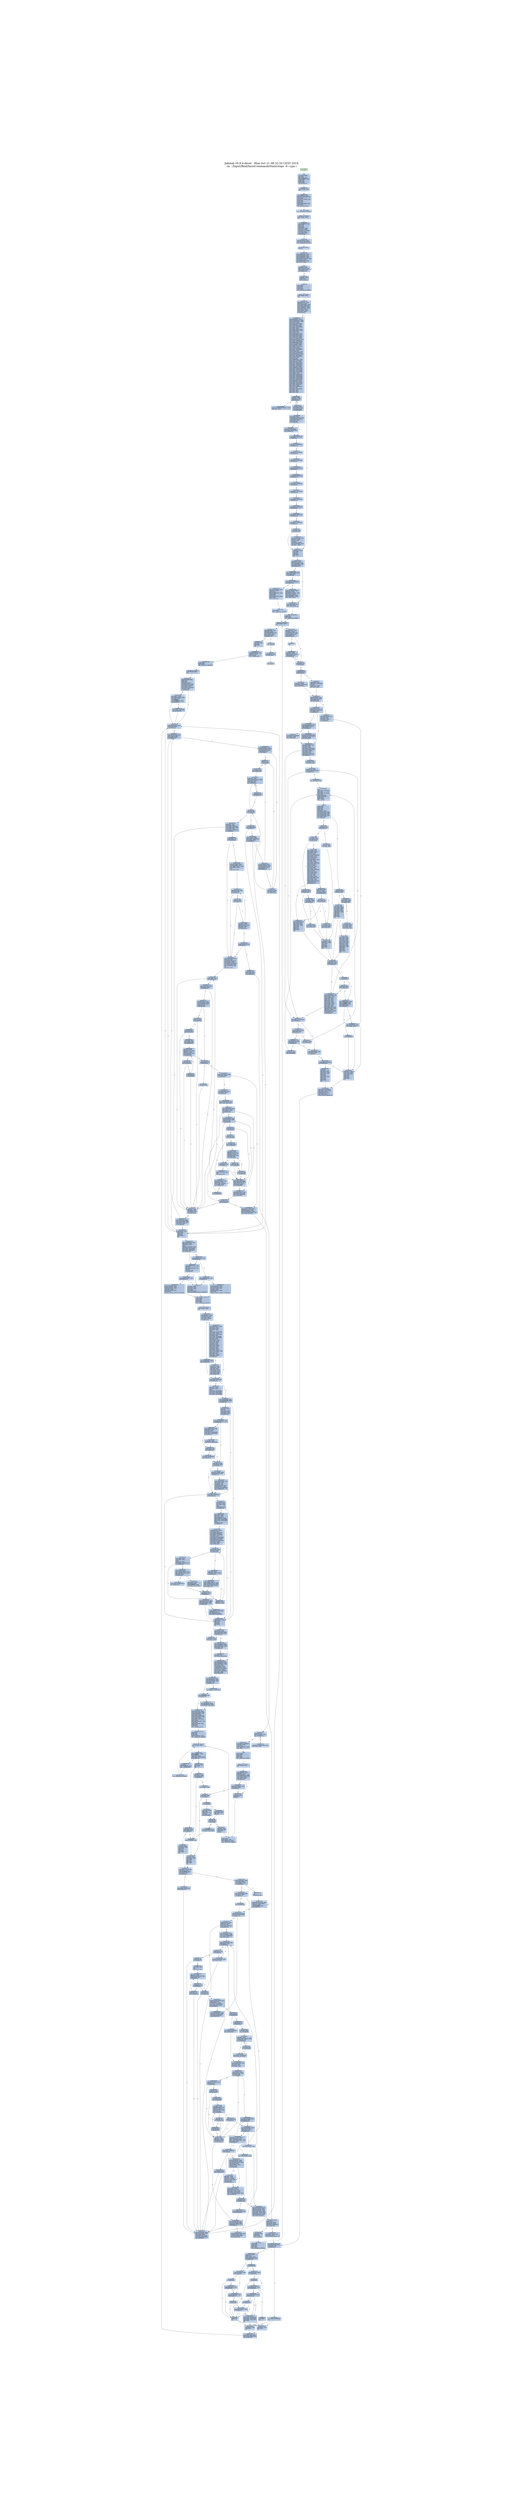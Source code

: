 digraph G {
node[shape=rectangle,style=filled,fillcolor=lightsteelblue,color=lightsteelblue]
bgcolor="transparent"
graph [label="Jakstab v0.8.4-devel   Mon Oct 21 08:32:20 CEST 2019\n-m ../Input/Real/linuxCommandsStatic/expr -b --cpa i", labelloc=t, fontsize=35, pad=30]
"0x08048730_0"[label="start\nxorl %ebp, %ebp\lpopl %esi\lmovl %esp, %ecx\landl $0xfffffff0, %esp\lpushl %eax\lpushl %esp\lpushl %edx\lcall 0x08048763\l"];
"0x08048740_0"[label="0x08048740\naddl $0xb48c0, %ebx\lleal -632112(%ebx), %eax\lpushl %eax\lleal -632272(%ebx), %eax\lpushl %eax\lpushl %ecx\lpushl %esi\lmovl $0x80496d8, %eax\lpushl %eax\lcall __libc_start_main\l"];
"0x08048763_0"[label="0x08048763\nmovl (%esp), %ebx\lret\l"];
"0x08048770_0"[label="_dl_relocate_static_...\nrepz ret\l"];
"0x08048780_0"[label="__x86.get_pc_thunk.b...\nmovl (%esp), %ebx\lret\l"];
"0x0804acd6_0"[label="__x86.get_pc_thunk.a...\nmovl (%esp), %eax\lret\l"];
"0x0804acda_0"[label="__x86.get_pc_thunk.d...\nmovl (%esp), %edx\lret\l"];
"0x0804dfe1_0"[label="__x86.get_pc_thunk.c...\nmovl (%esp), %ecx\lret\l"];
"0x08061298_0"[label="__x86.get_pc_thunk.s...\nmovl (%esp), %esi\lret\l"];
"0x08061d60_0"[label="get_common_indeces.c...\npushl %ebp\lpushl %edi\lpushl %esi\lpushl %ebx\lcall __x86.get_pc_thunk.bp\l"];
"0x08061d69_0"[label="0x08061d69\naddl $0x9b297, %ebp\lsubl $0x108, %esp\ltestl %eax, %eax\lmovl %ecx, (%esp)\lje 0x08061f48\l"];
"0x08061d80_0"[label="0x08061d80\nmovl $0x80fec00, %ebp\lmovl %eax, %esi\lmovl %edx, %edi\lmovl $0x1, %eax\lcpuid \lmovl %edx, 0x14(%ebp)\lmovl %eax, %edx\lmovl %ecx, 0x10(%ebp)\lshrl $0x8, %edx\lmovl %ebx, 0xc(%ebp)\lmovl %eax, 0x8(%ebp)\landl $0xf, %edx\lmovl (%esp), %ecx\lmovl %edx, (%esi)\lmovl %eax, %edx\lshrl $0x4, %edx\landl $0xf, %edx\lmovl %edx, (%edi)\lmovl %eax, %edx\lshrl $0xc, %edx\landl $0xf0, %edx\lmovl %edx, (%ecx)\lmovl 0x11c(%esp), %edx\lmovl %eax, %ecx\landl $0xf, %ecx\lmovl %ecx, (%edx)\lcmpl $0xf, (%esi)\lje 0x08061f31\l"];
"0x08061dd8_0"[label="0x08061dd8\ncmpl $0x6, 0x4(%ebp)\ljle 0x08061df3\l"];
"0x08061dde_0"[label="0x08061dde\nmovl $0x7, %eax\lxorl %ecx, %ecx\lcpuid \lmovl %eax, 0x18(%ebp)\lmovl %ebx, 0x1c(%ebp)\lmovl %ecx, 0x20(%ebp)\lmovl %edx, 0x24(%ebp)\l"];
"0x08061df3_0"[label="0x08061df3\nmovl 0x10(%ebp), %ebx\ltestl $0x8000000, %ebx\lje 0x08061f26\l"];
"0x08061e02_0"[label="0x08061e02\nxorl %ecx, %ecx\llgdt %ax\lmovl %eax, %edx\landl $0x6, %edx\lcmpl $0x6, %edx\lje 0x08061f53\l"];
"0x08061e15_0"[label="0x08061e15\ncmpl $0xc, 0x4(%ebp)\ljle 0x08061f26\l"];
"0x08061e1f_0"[label="0x08061e1f\nmovl $0xd, %esi\lxorl %ecx, %ecx\lmovl %esi, %eax\lcpuid \ltestl %ebx, %ebx\lje 0x08061f26\l"];
"0x08061e32_0"[label="0x08061e32\naddl $0x7f, %ebx\lmovl %esi, %eax\lmovl $0x1, %ecx\landl $0xffffffc0, %ebx\lmovl %ebx, 0x40(%ebp)\lmovl %ebx, 0x44(%ebp)\lcpuid \ltestb $0x2, %al\lje 0x08061f26\l"];
"0x08061e4f_0"[label="0x08061e4f\nleal 0x8(%esp), %ecx\lmovl $0x3, %eax\lmovl %ebp, 0x4(%esp)\lmovl $0x0, 0x8(%esp)\lmovl $0xa0, 0xc(%esp)\lmovl $0x2, %esi\lmovl $0x240, 0x10(%esp)\lmovl $0xa0, 0x88(%esp)\lleal 0x88(%esp), %edi\lmovl $0x100, 0x8c(%esp)\lmovl %ecx, (%esp)\lmovl %eax, %ebp\ljmp 0x08061edc\l"];
"0x08061ea0_0"[label="0x08061ea0\nmovl $0xd, %eax\lmovl %esi, %ecx\lcpuid \lcmpl $0x2, %esi\lmovl %eax, (%edi,%esi,4)\lje 0x08061ed6\l"];
"0x08061eb1_0"[label="0x08061eb1\nmovl (%esp), %ebx\lmovl -4(%edi,%esi,4), %eax\laddl -4(%ebx,%esi,4), %eax\landl $0x2, %ecx\lje 0x08061fbe\l"];
"0x08061ec5_0"[label="0x08061ec5\nmovl (%esp), %ecx\laddl $0x3f, %eax\landl $0xffffffc0, %eax\lmovl %eax, (%ecx,%esi,4)\l"];
"0x08061ed1_0"[label="0x08061ed1\ncmpl $0x20, %ebp\lje 0x08061f02\l"];
"0x08061ed6_0"[label="0x08061ed6\naddl $0x1, %esi\laddl $0x1, %ebp\l"];
"0x08061edc_0"[label="0x08061edc\nmovl $0xee, %eax\lbtl %esi, %eax\ljb 0x08061ea0\l"];
"0x08061ee6_0"[label="0x08061ee6\ncmpl $0x2, %esi\lmovl $0x0, (%edi,%esi,4)\lje 0x08061ed6\l"];
"0x08061ef2_0"[label="0x08061ef2\nmovl (%esp), %ebx\lmovl -4(%edi,%esi,4), %eax\laddl -4(%ebx,%esi,4), %eax\lmovl %eax, (%ebx,%esi,4)\ljmp 0x08061ed1\l"];
"0x08061f02_0"[label="0x08061f02\nmovl 0x104(%esp), %eax\laddl 0x84(%esp), %eax\lmovl 0x4(%esp), %ebp\lje 0x08061f26\l"];
"0x08061f16_0"[label="0x08061f16\norl $0x400000, 0x48(%ebp)\laddl $0x7f, %eax\landl $0xffffffc0, %eax\lmovl %eax, 0x40(%ebp)\l"];
"0x08061f26_0"[label="0x08061f26\naddl $0x108, %esp\lpopl %ebx\lpopl %esi\lpopl %edi\lpopl %ebp\lret\l"];
"0x08061f31_0"[label="0x08061f31\nshrl $0x14, %eax\lmovzbl %al, %eax\laddl $0xf, %eax\lmovl %eax, (%esi)\lmovl (%esp), %eax\lmovl (%eax), %eax\laddl %eax, (%edi)\ljmp 0x08061dd8\l"];
"0x08061f48_0"[label="0x08061f48\nmovl $0x80fec00, %ebp\ljmp 0x08061dd8\l"];
"0x08061f53_0"[label="0x08061f53\ntestl $0x10000000, %ebx\lje 0x08061f7a\l"];
"0x08061f5b_0"[label="0x08061f5b\nmovl 0x48(%ebp), %edx\lmovl %edx, %ecx\lorl $0x40, %ecx\ltestb $0x20, 0x1c(%ebp)\lmovl %ecx, 0x48(%ebp)\lje 0x08061f75\l"];
"0x08061f6c_0"[label="0x08061f6c\norl $0x440, %edx\lmovl %edx, 0x48(%ebp)\l"];
"0x08061f75_0"[label="0x08061f75\nandb $0x10, %bh\ljne 0x08061fb5\l"];
"0x08061f7a_0"[label="0x08061f7a\nandl $0xe0, %eax\lcmpl $0xe0, %eax\ljne 0x08061e15\l"];
"0x08061f8a_0"[label="0x08061f8a\nmovl 0x1c(%ebp), %edx\ltestl $0x10000, %edx\lje 0x08061e15\l"];
"0x08061f99_0"[label="0x08061f99\nmovl 0x48(%ebp), %eax\lmovl %eax, %ecx\lorb $0x10, %ah\lorb $0x30, %ch\landl $0x20000, %edx\lcmovnel %ecx, %eax\lmovl %eax, 0x48(%ebp)\ljmp 0x08061e15\l"];
"0x08061fb5_0"[label="0x08061fb5\norl $0x80, 0x48(%ebp)\ljmp 0x08061f7a\l"];
"0x08061fbe_0"[label="0x08061fbe\nmovl %eax, (%ebx,%esi,4)\ljmp 0x08061ed1\l"];
"0x08061fd0_0"[label="__libc_start_main\ncall __x86.get_pc_thunk.ax\l"];
"0x08061fd5_0"[label="0x08061fd5\naddl $0x9b02b, %eax\lpushl %edi\lpushl %esi\lpushl %ebx\lsubl $0x70, %esp\lmovl $0x0, %edx\lmovl %eax, 0xc(%esp)\lxorl %eax, %eax\ltestl %edx, %edx\lje 0x08061ff9\l"];
"0x08061ff9_0"[label="0x08061ff9\nmovl 0xc(%esp), %edi\lmovl %eax, 0xe10(%edi)\lcall _dl_relocate_static_pie\l"];
"0x08062008_0"[label="0x08062008\nmovl 0x88(%esp), %eax\lmovl 0x84(%esp), %esi\lmovl $0x80febc4, %edx\lmovl 0x98(%esp), %ecx\lleal 0x4(%eax,%esi,4), %eax\lmovl %eax, (%edx)\lmovl $0x80fcec8, %edx\lmovl %ecx, (%edx)\l"];
"0x08062031_0"[label="0x08062031\naddl $0x4, %eax\lmovl -4(%eax), %edx\ltestl %edx, %edx\ljne 0x08062031\l"];
"0x0806203b_0"[label="0x0806203b\nsubl $0xc, %esp\lpushl %eax\lcall _dl_aux_init\l"];
"0x08062044_0"[label="0x08062044\naddl $0x10, %esp\lmovl 0xc(%esp), %esi\lmovl $0x80ff210, %eax\lcmpl $0x0, (%eax)\ljne 0x08062082\l"];
"0x08062056_0"[label="0x08062056\nmovl $0x8048000, %edx\ltestl %edx, %edx\lje 0x08062082\l"];
"0x08062060_0"[label="0x08062060\ncmpw $0x20, 0x2a(%edx)\ljne 0x08062454\l"];
"0x0806206b_0"[label="0x0806206b\nmovl 0x1c(%edx), %ecx\laddl %edx, %ecx\lmovzwl 0x2c(%edx), %edx\lmovl %ecx, (%eax)\lmovl 0xc(%esp), %eax\lmovl $0x80ff230, %eax\lmovl %edx, (%eax)\l"];
"0x08062082_0"[label="0x08062082\nmovl 0xc(%esp), %esi\lmovl %esi, %ebx\lcall __libc_init_secure\l"];
"0x0806208d_0"[label="0x0806208d\nmovl $0x80febc4, %eax\lsubl $0xc, %esp\lpushl (%eax)\lcall __tunables_init\l"];
"0x0806209d_0"[label="0x0806209d\nmovl $0x80fec00, %esi\laddl $0x10, %esp\lxorl %eax, %eax\lcpuid \lcmpl $0x756e6547, %ebx\lmovl $0x0, 0x1c(%esp)\lmovl $0x0, 0x20(%esp)\lmovl %eax, 0x4(%esi)\ljne 0x0806238f\l"];
"0x080620c9_0"[label="0x080620c9\ncmpl $0x6c65746e, %ecx\ljne 0x0806238f\l"];
"0x080620d5_0"[label="0x080620d5\ncmpl $0x49656e69, %edx\lje 0x0806251b\l"];
"0x080620e1_0"[label="0x080620e1\nsubl $0xc, %esp\lxorl %eax, %eax\lxorl %ecx, %ecx\lpushl $0x0\lxorl %edx, %edx\lcall get_common_indeces.constprop.1\l"];
"0x080620f1_0"[label="0x080620f1\naddl $0x10, %esp\lmovl $0x3, %eax\l"];
"0x080620f9_0"[label="0x080620f9\nmovl 0xc(%esp), %ecx\lmovl $0x80fec00, %edx\lmovl 0x14(%edx), %ecx\ltestb $0x1, %ch\lje 0x08062112\l"];
"0x0806210b_0"[label="0x0806210b\norl $0x4000, 0x48(%edx)\l"];
"0x08062112_0"[label="0x08062112\nandb $0xffffff80, %ch\lje 0x08062128\l"];
"0x08062117_0"[label="0x08062117\nmovl 0xc(%esp), %ecx\lmovl $0x80fec00, %edx\lorl $0x8000, 0x48(%edx)\l"];
"0x08062128_0"[label="0x08062128\nmovl 0xc(%esp), %edi\lmovl 0x1c(%esp), %edx\lmovl $0x80fec00, %esi\lmovl %edi, %ebx\lmovl %edx, 0x38(%esi)\lmovl 0x20(%esp), %edx\lmovl %eax, (%esi)\lmovl %edx, 0x3c(%esi)\lpushl %eax\lleal -440256(%edi), %eax\lpushl %eax\lleal 0x3c(%esp), %eax\lpushl %eax\lpushl $0x0\lcall __tunable_get_val\l"];
"0x0806238f_0"[label="0x0806238f\ncmpl $0x68747541, %ebx\lsete %bl\lcmpl $0x444d4163, %ecx\lsete %al\ltestb %al, %bl\lje 0x080620e1\l"];
"0x080623a9_0"[label="0x080623a9\ncmpl $0x69746e65, %edx\ljne 0x080620e1\l"];
"0x080623b5_0"[label="0x080623b5\nleal 0x2c(%esp), %ecx\lleal 0x20(%esp), %edx\lleal 0x1c(%esp), %eax\lsubl $0xc, %esp\lleal 0x3c(%esp), %ebx\lpushl %ebx\lcall get_common_indeces.constprop.1\l"];
"0x08062454_0"[label="0x08062454\nleal -201676(%esi), %eax\lmovl %esi, %ebx\lpushl %eax\lleal -201860(%esi), %eax\lpushl $0xb4\lpushl %eax\lleal -201804(%esi), %eax\lpushl %eax\lcall __assert_fail\l"];
"0x0806251b_0"[label="0x0806251b\nleal 0x20(%esp), %edx\lleal 0x24(%esp), %ecx\lleal 0x1c(%esp), %eax\lsubl $0xc, %esp\lleal 0x34(%esp), %ebx\lpushl %ebx\lcall get_common_indeces.constprop.1\l"];
"0x08062534_0"[label="0x08062534\naddl $0x10, %esp\lmovl 0x48(%esi), %edx\lcmpl $0x6, 0x1c(%esp)\lje 0x08062587\l"];
"0x08062541_0"[label="0x08062541\nmovl 0xc(%esp), %eax\lmovl $0x80fec00, %edx\lmovl 0x48(%edx), %eax\ltestb $0x4, %ah\lje 0x08062559\l"];
"0x08062553_0"[label="0x08062553\norb $0x8, %ah\lmovl %eax, 0x48(%edx)\l"];
"0x08062559_0"[label="0x08062559\nmovl 0xc(%esp), %eax\lmovl $0x80fec00, %edx\lmovl 0x48(%edx), %eax\lmovl %eax, %ecx\lorl $0x20000, %eax\lorl $0x100000, %ecx\ltestb $0x8, 0x1f(%edx)\lcmovel %ecx, %eax\lmovl %eax, 0x48(%edx)\lmovl $0x1, %eax\ljmp 0x080620f9\l"];
"0x080626d2_0"[label="__x86.get_pc_thunk.b...\nmovl (%esp), %ebp\lret\l"];
"0x08065150_0"[label="__assert_fail\npushl %ebx\lcall __x86.get_pc_thunk.bx\l"];
"0x08068fa3_0"[label="__x86.get_pc_thunk.d...\nmovl (%esp), %edi\lret\l"];
"0x0808dec0_0"[label="__sbrk\npushl %ebp\lpushl %edi\lpushl %esi\lpushl %ebx\lcall __x86.get_pc_thunk.si\l"];
"0x0808dec9_0"[label="0x0808dec9\naddl $0x6f137, %esi\lsubl $0xc, %esp\lmovl $0x80feca4, %ebp\lmovl 0x20(%esp), %edi\lmovl (%ebp), %ebx\ltestl %ebx, %ebx\lje 0x0808deed\l"];
"0x0808dee3_0"[label="0x0808dee3\nmovl 0xe10(%esi), %eax\ltestl %eax, %eax\lje 0x0808df01\l"];
"0x0808deed_0"[label="0x0808deed\nsubl $0xc, %esp\lpushl $0x0\lcall brk\l"];
"0x0808def7_0"[label="0x0808def7\naddl $0x10, %esp\ltestl %eax, %eax\ljs 0x0808df20\l"];
"0x0808defe_0"[label="0x0808defe\nmovl (%ebp), %ebx\l"];
"0x0808df01_0"[label="0x0808df01\ncmpl $0x0, %edi\lje 0x0808df25\l"];
"0x0808df06_0"[label="0x0808df06\njle 0x0808df50\l"];
"0x0808df08_0"[label="0x0808df08\nmovl %ebx, %eax\laddl %edi, %eax\lsetb %al\l"];
"0x0808df0f_0"[label="0x0808df0f\ntestb %al, %al\lje 0x0808df30\l"];
"0x0808df13_0"[label="0x0808df13\nmovl $0xffffffe0, %eax\lmovl $0xc, %gs:(%eax)\l"];
"0x0808df20_0"[label="0x0808df20\nmovl $0xffffffff, %ebx\l"];
"0x0808df25_0"[label="0x0808df25\naddl $0xc, %esp\lmovl %ebx, %eax\lpopl %ebx\lpopl %esi\lpopl %edi\lpopl %ebp\lret\l"];
"0x0808df30_0"[label="0x0808df30\nsubl $0xc, %esp\laddl %ebx, %edi\lpushl %edi\lcall brk\l"];
"0x0808df3b_0"[label="0x0808df3b\naddl $0x10, %esp\ltestl %eax, %eax\ljs 0x0808df20\l"];
"0x0808df42_0"[label="0x0808df42\naddl $0xc, %esp\lmovl %ebx, %eax\lpopl %ebx\lpopl %esi\lpopl %edi\lpopl %ebp\lret\l"];
"0x0808df50_0"[label="0x0808df50\nmovl %edi, %eax\lnegl %eax\lcmpl %ebx, %eax\lseta %al\ljmp 0x0808df0f\l"];
"0x080903d0_0"[label="do_tunable_update_va...\nmovl 0x4(%eax), %ecx\lcmpl $0x3, %ecx\lje 0x08090420\l"];
"0x080903d8_0"[label="0x080903d8\ncmpl $0x1, %ecx\lpushl %ebx\lmovl (%edx), %ebx\lmovl 0x4(%edx), %edx\lje 0x080903f8\l"];
"0x080903e3_0"[label="0x080903e3\njae 0x080903f8\l"];
"0x080903e5_0"[label="0x080903e5\ncmpl 0xc(%eax), %edx\ljle 0x08090428\l"];
"0x080903ea_0"[label="0x080903ea\ncmpl 0x14(%eax), %edx\ljl 0x08090410\l"];
"0x080903ef_0"[label="0x080903ef\njle 0x0809040b\l"];
"0x080903f1_0"[label="0x080903f1\npopl %ebx\lret\l"];
"0x080903f8_0"[label="0x080903f8\ncmpl 0xc(%eax), %edx\lja 0x08090404\l"];
"0x080903fd_0"[label="0x080903fd\njb 0x080903f1\l"];
"0x080903ff_0"[label="0x080903ff\ncmpl 0x8(%eax), %ebx\ljb 0x080903f1\l"];
"0x08090404_0"[label="0x08090404\ncmpl 0x14(%eax), %edx\ljb 0x08090410\l"];
"0x08090409_0"[label="0x08090409\nja 0x080903f1\l"];
"0x0809040b_0"[label="0x0809040b\ncmpl 0x10(%eax), %ebx\lja 0x080903f1\l"];
"0x08090410_0"[label="0x08090410\nmovl %ebx, 0x18(%eax)\lmovl %edx, 0x1c(%eax)\lmovb $0x1, 0x20(%eax)\lpopl %ebx\lret\l"];
"0x08090420_0"[label="0x08090420\nmovl %edx, 0x18(%eax)\lret\l"];
"0x08090428_0"[label="0x08090428\njl 0x080903f1\l"];
"0x0809042a_0"[label="0x0809042a\ncmpl 0x8(%eax), %ebx\ljae 0x080903ea\l"];
"0x0809042f_0"[label="0x0809042f\npopl %ebx\lret\l"];
"0x08090440_0"[label="tunable_initialize\npushl %ebx\lmovl %eax, %ebx\lsubl $0x18, %esp\lcmpl $0x3, 0x4(%eax)\ljne 0x08090460\l"];
"0x0809044c_0"[label="0x0809044c\nmovb $0x1, 0x20(%eax)\lmovl %ebx, %eax\lcall do_tunable_update_val\l"];
"0x08090457_0"[label="0x08090457\naddl $0x18, %esp\lpopl %ebx\lret\l"];
"0x08090460_0"[label="0x08090460\nsubl $0x8, %esp\lpushl $0x0\lpushl %edx\lcall _dl_strtoul\l"];
"0x0809046b_0"[label="0x0809046b\nmovl %eax, 0x18(%esp)\lmovl %edx, 0x1c(%esp)\laddl $0x10, %esp\lleal 0x8(%esp), %edx\lmovl %ebx, %eax\lcall do_tunable_update_val\l"];
"0x08090481_0"[label="0x08090481\naddl $0x18, %esp\lpopl %ebx\lret\l"];
"0x080904b0_0"[label="__tunables_init\npushl %ebp\lpushl %edi\lcall __x86.get_pc_thunk.di\l"];
"0x080904b7_0"[label="0x080904b7\naddl $0x6cb49, %edi\lpushl %esi\lpushl %ebx\lsubl $0x3c, %esp\lmovl $0x80fcecc, %eax\lmovl %edi, 0xc(%esp)\lmovl (%eax), %esi\lmovl %eax, 0x18(%esp)\ltestl %esi, %esi\lje 0x080904f0\l"];
"0x080904d6_0"[label="0x080904d6\nmovl $0x21, %eax\lleal -188597(%edi), %ebx\lxorl %ecx, %ecx\lint $0xffffff80\lcmpl $0xfffff000, %eax\ljbe 0x080907fb\l"];
"0x080904f0_0"[label="0x080904f0\nmovl 0x50(%esp), %eax\ltestl %eax, %eax\lje 0x0809062f\l"];
"0x080904fc_0"[label="0x080904fc\nmovl 0x50(%esp), %eax\lmovl (%eax), %ebp\ltestl %ebp, %ebp\lje 0x0809062f\l"];
"0x0809050a_0"[label="0x0809050a\nmovzbl (%ebp), %ecx\lmovl 0x50(%esp), %eax\lleal 0x4(%eax), %ebx\lcmpb $0x3d, %cl\lje 0x080906a2\l"];
"0x0809051e_0"[label="0x0809051e\ntestb %cl, %cl\lje 0x080906a2\l"];
"0x08090526_0"[label="0x08090526\nxorl %eax, %eax\ljmp 0x08090535\l"];
"0x08090530_0"[label="0x08090530\ncmpb $0x3d, %dl\lje 0x08090543\l"];
"0x08090535_0"[label="0x08090535\naddl $0x1, %eax\lmovzbl (%ebp,%eax), %edx\lmovl %eax, %esi\ltestb %dl, %dl\ljne 0x08090530\l"];
"0x08090543_0"[label="0x08090543\ntestb %dl, %dl\lje 0x08090680\l"];
"0x0809054b_0"[label="0x0809054b\naddl $0x1, %esi\ltestl %ebx, %ebx\lmovl %ebx, 0x8(%esp)\lleal (%ebp,%esi), %eax\lmovl %ecx, %edi\lmovl %eax, 0x14(%esp)\lje 0x0809062f\l"];
"0x08090564_0"[label="0x08090564\ncmpb $0x47, %cl\ljne 0x080905a1\l"];
"0x08090569_0"[label="0x08090569\nmovl 0xc(%esp), %ecx\lleal 0x1(%ebp), %eax\lleal -188611(%ecx), %ebx\lmovl $0x4c, %ecx\lnop \lleal (%esi), %esi\l"];
"0x08090580_0"[label="0x08090580\nmovzbl (%eax), %edx\ltestb %dl, %dl\lje 0x080905a1\l"];
"0x08090587_0"[label="0x08090587\ncmpb %cl, %dl\ljne 0x080905a1\l"];
"0x0809058b_0"[label="0x0809058b\naddl $0x1, %ebx\lmovzbl (%ebx), %ecx\laddl $0x1, %eax\ltestb %cl, %cl\ljne 0x08090580\l"];
"0x08090598_0"[label="0x08090598\ncmpb $0x3d, (%eax)\lje 0x0809072f\l"];
"0x080905a1_0"[label="0x080905a1\nmovl 0x18(%esp), %eax\lxorl %edi, %edi\lmovl %ebp, 0x4(%esp)\lmovl (%eax), %eax\lmovl %eax, 0x10(%esp)\lmovl 0xc(%esp), %eax\lleal -1344(%eax), %esi\lnop \lleal (%esi), %esi\l"];
"0x080905c0_0"[label="0x080905c0\ncmpb $0x0, (%esi)\ljne 0x08090610\l"];
"0x080905c5_0"[label="0x080905c5\nmovl 0x8(%esi), %ebp\ltestl %ebp, %ebp\lje 0x08090610\l"];
"0x080905cc_0"[label="0x080905cc\nmovzbl (%ebp), %edx\lmovl 0x4(%esp), %ebx\lmovzbl (%ebx), %eax\ltestb %dl, %dl\lje 0x08090608\l"];
"0x080905db_0"[label="0x080905db\ntestb %al, %al\lje 0x08090610\l"];
"0x080905df_0"[label="0x080905df\ncmpb %al, %dl\ljne 0x08090610\l"];
"0x080905e3_0"[label="0x080905e3\nmovl %ebp, %ecx\lmovl %ebx, %edx\ljmp 0x080905f8\l"];
"0x080905f0_0"[label="0x080905f0\ncmpb %al, %bl\ljne 0x08090610\l"];
"0x080905f4_0"[label="0x080905f4\ntestb %al, %al\lje 0x08090610\l"];
"0x080905f8_0"[label="0x080905f8\naddl $0x1, %ecx\lmovzbl (%ecx), %ebx\laddl $0x1, %edx\lmovzbl (%edx), %eax\ltestb %bl, %bl\ljne 0x080905f0\l"];
"0x08090608_0"[label="0x08090608\ncmpb $0x3d, %al\lje 0x08090640\l"];
"0x0809060c_0"[label="0x0809060c\nleal (%esi), %esi\l"];
"0x08090610_0"[label="0x08090610\naddl $0x1, %edi\laddl $0x2c, %esi\lcmpl $0x16, %edi\ljne 0x080905c0\l"];
"0x0809061b_0"[label="0x0809061b\nmovl 0x8(%esp), %eax\lmovl %eax, 0x50(%esp)\lmovl 0x50(%esp), %eax\ltestl %eax, %eax\ljne 0x080904fc\l"];
"0x0809062f_0"[label="0x0809062f\naddl $0x3c, %esp\lpopl %ebx\lpopl %esi\lpopl %edi\lpopl %ebp\lret\l"];
"0x08090640_0"[label="0x08090640\nmovl 0x10(%esp), %edx\ltestl %edx, %edx\lje 0x08090654\l"];
"0x08090648_0"[label="0x08090648\nmovl 0x4(%esi), %eax\ltestl %eax, %eax\lje 0x080906ab\l"];
"0x0809064f_0"[label="0x0809064f\ncmpl $0x2, %eax\ljne 0x08090610\l"];
"0x08090654_0"[label="0x08090654\nimull $0x2c, %edi, %eax\lmovl 0xc(%esp), %edi\lmovl 0x14(%esp), %edx\lleal -1376(%edi,%eax), %eax\lcall tunable_initialize\l"];
"0x0809066b_0"[label="0x0809066b\nmovl 0x8(%esp), %eax\lmovl %eax, 0x50(%esp)\ljmp 0x080904f0\l"];
"0x08090680_0"[label="0x08090680\ntestl %ebx, %ebx\lje 0x0809062f\l"];
"0x08090684_0"[label="0x08090684\nmovl (%ebx), %ebp\lmovl %ebx, 0x50(%esp)\ltestl %ebp, %ebp\lje 0x0809062f\l"];
"0x0809068e_0"[label="0x0809068e\nmovzbl (%ebp), %ecx\lmovl 0x50(%esp), %eax\lleal 0x4(%eax), %ebx\lcmpb $0x3d, %cl\ljne 0x0809051e\l"];
"0x080906a2_0"[label="0x080906a2\nmovl %ecx, %edx\lxorl %esi, %esi\ljmp 0x08090543\l"];
"0x080906ab_0"[label="0x080906ab\nmovl 0x50(%esp), %eax\lmovl %eax, 0x8(%esp)\l"];
"0x080906b3_0"[label="0x080906b3\nmovl 0x8(%esp), %eax\lmovl (%eax), %eax\ltestl %eax, %eax\lje 0x08090704\l"];
"0x080906bd_0"[label="0x080906bd\nmovzbl (%ebp), %ecx\lmovzbl (%eax), %edx\ltestb %cl, %cl\lje 0x080906f0\l"];
"0x080906c8_0"[label="0x080906c8\ntestb %dl, %dl\lje 0x080906f5\l"];
"0x080906cc_0"[label="0x080906cc\ncmpb %dl, %cl\ljne 0x080906f5\l"];
"0x080906d0_0"[label="0x080906d0\nmovl %ebp, %ecx\ljmp 0x080906e0\l"];
"0x080906d8_0"[label="0x080906d8\ncmpb %dl, %bl\ljne 0x080906f5\l"];
"0x080906dc_0"[label="0x080906dc\ntestb %dl, %dl\lje 0x080906f5\l"];
"0x080906e0_0"[label="0x080906e0\naddl $0x1, %ecx\lmovzbl (%ecx), %ebx\laddl $0x1, %eax\lmovzbl (%eax), %edx\ltestb %bl, %bl\ljne 0x080906d8\l"];
"0x080906f0_0"[label="0x080906f0\ncmpb $0x3d, %dl\lje 0x08090714\l"];
"0x080906f5_0"[label="0x080906f5\naddl $0x4, 0x8(%esp)\lmovl 0x8(%esp), %eax\lmovl (%eax), %eax\ltestl %eax, %eax\ljne 0x080906bd\l"];
"0x08090704_0"[label="0x08090704\nmovl 0x50(%esp), %ecx\lmovl 0x4(%esi), %eax\lmovl %ecx, 0x8(%esp)\ljmp 0x0809064f\l"];
"0x08090714_0"[label="0x08090714\nmovl 0x8(%esp), %eax\lnop \lleal (%esi), %esi\l"];
"0x08090720_0"[label="0x08090720\nmovl 0x4(%eax), %edx\laddl $0x4, %eax\lmovl %edx, -4(%eax)\ltestl %edx, %edx\ljne 0x08090720\l"];
"0x0809072d_0"[label="0x0809072d\njmp 0x080906b3\l"];
"0x0809072f_0"[label="0x0809072f\nxorl %edx, %edx\lmovl %edi, %ecx\ljmp 0x0809073f\l"];
"0x08090738_0"[label="0x08090738\nmovzbl 0x1(%ebp,%edx), %ecx\lmovl %eax, %edx\l"];
"0x0809073f_0"[label="0x0809073f\ntestb %cl, %cl\lleal 0x1(%edx), %eax\ljne 0x08090738\l"];
"0x08090746_0"[label="0x08090746\nmovl %edx, 0x4(%esp)\lsubl $0xc, %esp\lpushl %eax\lmovl 0x1c(%esp), %ebx\lcall __sbrk\l"];
"0x08090757_0"[label="0x08090757\nmovl %eax, 0x34(%esp)\laddl $0x10, %esp\lcmpl $0xffffffff, %eax\lmovl %eax, %ecx\lje 0x080909c0\l"];
"0x08090769_0"[label="0x08090769\nmovl 0x4(%esp), %edx\ltestl %edx, %edx\lleal -1(%edx), %eax\lje 0x080909a6\l"];
"0x08090778_0"[label="0x08090778\nnop \lleal (%esi), %esi\l"];
"0x08090780_0"[label="0x08090780\nmovzbl (%ebp,%eax), %edx\lmovb %dl, (%ecx,%eax)\lsubl $0x1, %eax\lcmpl $0xffffffff, %eax\ljne 0x08090780\l"];
"0x08090790_0"[label="0x08090790\naddl 0x24(%esp), %esi\lmovl %esi, 0x2c(%esp)\lje 0x080907e4\l"];
"0x0809079a_0"[label="0x0809079a\nmovzbl (%esi), %eax\lmovl %esi, %ebp\ltestb %al, %al\lmovb %al, 0x4(%esp)\lje 0x080907e4\l"];
"0x080907a7_0"[label="0x080907a7\nmovl 0xc(%esp), %eax\lleal -1376(%eax), %eax\lmovl %eax, 0x28(%esp)\lleal (%esi), %esi\l"];
"0x080907b8_0"[label="0x080907b8\nmovzbl 0x4(%esp), %eax\lcmpb $0x3d, %al\lje 0x0809080a\l"];
"0x080907c1_0"[label="0x080907c1\ncmpb $0x3a, %al\lje 0x0809080a\l"];
"0x080907c5_0"[label="0x080907c5\ntestb %al, %al\lje 0x080907e4\l"];
"0x080907c9_0"[label="0x080907c9\nxorl %edx, %edx\lnop \lleal (%esi), %esi\l"];
"0x080907d0_0"[label="0x080907d0\naddl $0x1, %edx\lmovzbl (%ebp,%edx), %eax\lcmpb $0x3d, %al\lje 0x08090811\l"];
"0x080907dc_0"[label="0x080907dc\ncmpb $0x3a, %al\lje 0x08090811\l"];
"0x080907e0_0"[label="0x080907e0\ntestb %al, %al\ljne 0x080907d0\l"];
"0x080907e4_0"[label="0x080907e4\nmovl 0x50(%esp), %eax\lmovl 0x24(%esp), %edi\lmovl %edi, (%eax)\lmovl 0x8(%esp), %eax\lmovl %eax, 0x50(%esp)\ljmp 0x080904f0\l"];
"0x080907fb_0"[label="0x080907fb\nmovl $0x2, -416(%edi)\ljmp 0x080904f0\l"];
"0x0809080a_0"[label="0x0809080a\nmovzbl 0x4(%esp), %eax\lxorl %edx, %edx\l"];
"0x08090811_0"[label="0x08090811\ntestb %al, %al\lje 0x080907e4\l"];
"0x08090815_0"[label="0x08090815\nleal 0x1(%ebp,%edx), %ecx\lcmpb $0x3a, %al\lmovzbl (%ecx), %ebx\lmovl %ecx, 0x10(%esp)\lmovb %bl, 0x1f(%esp)\lje 0x08090910\l"];
"0x0809082c_0"[label="0x0809082c\ntestb %bl, %bl\lje 0x0809094f\l"];
"0x08090834_0"[label="0x08090834\ncmpb $0x3a, %bl\lje 0x0809094f\l"];
"0x0809083d_0"[label="0x0809083d\nxorl %eax, %eax\ljmp 0x0809084c\l"];
"0x08090848_0"[label="0x08090848\ntestb %dl, %dl\lje 0x08090858\l"];
"0x0809084c_0"[label="0x0809084c\naddl $0x1, %eax\lmovzbl (%ecx,%eax), %edx\lcmpb $0x3a, %dl\ljne 0x08090848\l"];
"0x08090858_0"[label="0x08090858\nmovl %eax, 0x20(%esp)\lmovb %dl, 0x1f(%esp)\l"];
"0x08090860_0"[label="0x08090860\nmovl 0x28(%esp), %edi\lxorl %esi, %esi\lleal (%esi), %esi\lleal (%edi), %edi\l"];
"0x08090870_0"[label="0x08090870\nmovl (%edi), %eax\lmovzbl (%eax), %edx\ltestb %dl, %dl\lje 0x080908db\l"];
"0x08090879_0"[label="0x08090879\nmovzbl 0x4(%esp), %ecx\ltestb %cl, %cl\lje 0x080908ad\l"];
"0x08090882_0"[label="0x08090882\ncmpb %cl, %dl\ljne 0x080908ad\l"];
"0x08090886_0"[label="0x08090886\nmovl %ebp, %edx\ljmp 0x08090898\l"];
"0x08090890_0"[label="0x08090890\ncmpb %bl, %cl\ljne 0x080908ad\l"];
"0x08090894_0"[label="0x08090894\ntestb %bl, %bl\lje 0x080908ad\l"];
"0x08090898_0"[label="0x08090898\naddl $0x1, %eax\lmovzbl (%eax), %ecx\laddl $0x1, %edx\lmovzbl (%edx), %ebx\ltestb %cl, %cl\ljne 0x08090890\l"];
"0x080908a8_0"[label="0x080908a8\ncmpb $0x3d, %bl\lje 0x080908e5\l"];
"0x080908ad_0"[label="0x080908ad\naddl $0x1, %esi\laddl $0x2c, %edi\lcmpl $0x16, %esi\ljne 0x08090870\l"];
"0x080908b8_0"[label="0x080908b8\nmovl 0x10(%esp), %eax\lmovl 0x20(%esp), %edi\lcmpb $0x0, (%eax,%edi)\lje 0x080907e4\l"];
"0x080908ca_0"[label="0x080908ca\nleal 0x1(%eax,%edi), %ebp\lmovzbl (%ebp), %eax\lmovb %al, 0x4(%esp)\ljmp 0x080907b8\l"];
"0x080908db_0"[label="0x080908db\nmovzbl 0x4(%esp), %ebx\lcmpb $0x3d, %bl\ljne 0x080908ad\l"];
"0x080908e5_0"[label="0x080908e5\nmovl 0x18(%esp), %eax\lmovl (%eax), %ecx\ltestl %ecx, %ecx\lje 0x08090922\l"];
"0x080908ef_0"[label="0x080908ef\nimull $0x2c, %esi, %eax\lmovl 0xc(%esp), %edi\lmovl -1340(%edi,%eax), %eax\ltestl %eax, %eax\lje 0x0809095c\l"];
"0x08090901_0"[label="0x08090901\nmovl 0x10(%esp), %ebp\l"];
"0x08090905_0"[label="0x08090905\ncmpl $0x2, %eax\lje 0x08090926\l"];
"0x0809090a_0"[label="0x0809090a\nmovl %ebp, 0x10(%esp)\ljmp 0x080908b8\l"];
"0x08090910_0"[label="0x08090910\nmovzbl 0x1f(%esp), %eax\lmovl 0x10(%esp), %ebp\lmovb %al, 0x4(%esp)\ljmp 0x080907b8\l"];
"0x08090922_0"[label="0x08090922\nmovl 0x10(%esp), %ebp\l"];
"0x08090926_0"[label="0x08090926\nmovl 0x10(%esp), %edx\lsubl 0x2c(%esp), %edx\laddl 0x14(%esp), %edx\lmovl 0x20(%esp), %eax\lmovb $0x0, (%edx,%eax)\limull $0x2c, %esi, %eax\laddl 0x28(%esp), %eax\lcall tunable_initialize\l"];
"0x0809094f_0"[label="0x0809094f\nmovl $0x0, 0x20(%esp)\ljmp 0x08090860\l"];
"0x0809095c_0"[label="0x0809095c\ncmpb $0x0, 0x1f(%esp)\lje 0x080909cd\l"];
"0x08090963_0"[label="0x08090963\nmovl 0x10(%esp), %eax\lmovl 0x20(%esp), %edi\lleal 0x1(%eax,%edi), %edx\lmovl %ebp, %eax\lmovzbl (%edx), %ecx\ltestb %cl, %cl\lje 0x08090988\l"];
"0x08090978_0"[label="0x08090978\naddl $0x1, %edx\laddl $0x1, %eax\lmovb %cl, -1(%eax)\lmovzbl (%edx), %ecx\ltestb %cl, %cl\ljne 0x08090978\l"];
"0x08090988_0"[label="0x08090988\nmovb $0x0, (%eax)\lmovl 0xc(%esp), %edi\limull $0x2c, %esi, %eax\lmovl $0x0, 0x20(%esp)\lmovl -1340(%edi,%eax), %eax\ljmp 0x08090905\l"];
"0x080909a6_0"[label="0x080909a6\nmovl 0x24(%esp), %ebx\ltestl %ebx, %ebx\lje 0x080907e4\l"];
"0x080909b2_0"[label="0x080909b2\njmp 0x08090790\l"];
"0x080909c0_0"[label="0x080909c0\nmovl $0x0, 0x24(%esp)\ljmp 0x080907e4\l"];
"0x080909cd_0"[label="0x080909cd\nmovb $0x0, (%ebp)\ljmp 0x080907e4\l"];
"0x080909e0_0"[label="__tunable_get_val\npushl %edi\lpushl %esi\lpushl %ebx\lmovl 0x10(%esp), %eax\lcall __x86.get_pc_thunk.dx\l"];
"0x08090a60_0"[label="_dl_aux_init\npushl %ebp\lpushl %edi\lpushl %esi\lpushl %ebx\lcall __x86.get_pc_thunk.cx\l"];
"0x08090a69_0"[label="0x08090a69\naddl $0x6c597, %ecx\lsubl $0x74, %esp\lmovl 0x88(%esp), %eax\lmovl %eax, 0x4(%esp)\lmovl $0x80ff1fc, %eax\lmovl 0x4(%esp), %edx\lmovl %edx, (%eax)\lmovl (%edx), %eax\ltestl %eax, %eax\lje 0x08090cfd\l"];
"0x08090a93_0"[label="0x08090a93\nmovl $0x80ff224, %esi\lmovl 0x1be0(%ecx), %edi\lmovl 0x1be4(%ecx), %ebp\lmovl (%esi), %ebx\lmovl %edi, 0x30(%esp)\lmovl $0x80fcecc, %edi\lmovl %esi, 0x5c(%esp)\lmovl %ebp, 0x34(%esp)\lxorl %ebp, %ebp\lmovl %ebx, 0x48(%esp)\lmovl 0xb20(%ecx), %ebx\lmovl %ebp, %edx\lmovl (%edi), %esi\lmovl %edi, 0x10(%esp)\lmovl $0x80ff200, %edi\lmovl %ebx, 0x40(%esp)\lmovl -320(%ecx), %ebx\lmovl %esi, 0x4c(%esp)\lmovzwl 0xaec(%ecx), %esi\lmovl %edi, 0x68(%esp)\lmovl %ebx, 0x54(%esp)\lmovl $0x80ff248, %ebx\lmovw %si, 0x44(%esp)\lmovl $0x80ff21c, %esi\lmovl %ebx, 0x14(%esp)\lmovl (%ebx), %ebx\lmovl %esi, 0x64(%esp)\lmovl %ebx, 0x50(%esp)\lmovl (%esi), %ebx\lmovl 0x1bec(%ecx), %esi\lmovl %ebx, 0x18(%esp)\lmovl 0x1be8(%ecx), %ebx\lmovl %esi, 0x2c(%esp)\lmovl %ebx, 0x28(%esp)\lmovl (%edi), %esi\lxorl %edi, %edi\lmovl 0xaf8(%ecx), %ebx\lmovb %dl, 0x21(%esp)\lmovl 0x4(%esp), %edx\lmovb $0x0, 0x5b(%esp)\lmovl %esi, 0x38(%esp)\lmovb $0x0, 0x5a(%esp)\lmovl %ebx, 0xc(%esp)\lmovl $0x80ff230, %ebx\lmovb $0x0, 0x59(%esp)\lmovb $0x0, 0x58(%esp)\lmovb $0x0, 0x47(%esp)\lmovb $0x0, 0x46(%esp)\lmovl (%ebx), %esi\lmovl %ebx, 0x6c(%esp)\lmovb $0x0, 0x3f(%esp)\lmovb $0x0, 0x3e(%esp)\lmovb $0x0, 0x3d(%esp)\lmovb $0x0, 0x3c(%esp)\lmovl %esi, 0x24(%esp)\lmovl $0x80ff210, %esi\lmovb $0x0, 0x23(%esp)\lmovb $0x0, 0x22(%esp)\lmovl %edi, 0x8(%esp)\lmovl (%esi), %ebx\lmovl %esi, 0x60(%esp)\lxorl %esi, %esi\lmovl %ebx, 0x1c(%esp)\lxorl %ebx, %ebx\lmovl %esi, %esi\lleal (%edi), %edi\l"];
"0x08090bb0_0"[label="0x08090bb0\nsubl $0x3, %eax\lcmpl $0x1e, %eax\lja 0x08090beb\l"];
"0x08090bb8_0"[label="0x08090bb8\nmovl -187808(%ecx,%eax,4), %edi\laddl %ecx, %edi\l"];
"0x08090beb_0"[label="0x08090beb\naddl $0x8, %edx\lmovl (%edx), %eax\ltestl %eax, %eax\ljne 0x08090bb0\l"];
"0x08090bf4_0"[label="0x08090bf4\nleal (%esi), %esi\lmovzbl 0x21(%esp), %ebp\lmovl 0x8(%esp), %edi\lmovl %ebp, %eax\ltestb %al, %al\ljne 0x08090f1e\l"];
"0x08090c0b_0"[label="0x08090c0b\ncmpb $0x0, 0x22(%esp)\lje 0x08090c1c\l"];
"0x08090c1c_0"[label="0x08090c1c\ncmpb $0x0, 0x23(%esp)\lje 0x08090c2d\l"];
"0x08090c2d_0"[label="0x08090c2d\ncmpb $0x0, 0x3c(%esp)\lje 0x08090c3e\l"];
"0x08090c3e_0"[label="0x08090c3e\ncmpb $0x0, 0x3d(%esp)\lje 0x08090c4f\l"];
"0x08090c4f_0"[label="0x08090c4f\ncmpb $0x0, 0x3e(%esp)\lje 0x08090c64\l"];
"0x08090c64_0"[label="0x08090c64\ncmpb $0x0, 0x3f(%esp)\lje 0x08090c79\l"];
"0x08090c79_0"[label="0x08090c79\ncmpb $0x0, 0x46(%esp)\lje 0x08090c8c\l"];
"0x08090c8c_0"[label="0x08090c8c\ncmpb $0x0, 0x47(%esp)\lje 0x08090c9d\l"];
"0x08090c9d_0"[label="0x08090c9d\ncmpb $0x0, 0x58(%esp)\lje 0x08090cae\l"];
"0x08090cae_0"[label="0x08090cae\ncmpb $0x0, 0x59(%esp)\lje 0x08090cbf\l"];
"0x08090cbf_0"[label="0x08090cbf\ncmpb $0x0, 0x5a(%esp)\lje 0x08090cd0\l"];
"0x08090cd0_0"[label="0x08090cd0\ncmpb $0x0, 0x5b(%esp)\lje 0x08090ce1\l"];
"0x08090ce1_0"[label="0x08090ce1\ncmpl $0xf, %ebx\ljne 0x08090cfd\l"];
"0x08090ce6_0"[label="0x08090ce6\nmovl 0x10(%esp), %edx\lxorl %eax, %eax\lorl %esi, %edi\lsetne %al\lmovl %eax, (%edx)\lmovl 0x14(%esp), %eax\lmovl $0x1, (%eax)\l"];
"0x08090cfd_0"[label="0x08090cfd\naddl $0x74, %esp\lpopl %ebx\lpopl %esi\lpopl %edi\lpopl %ebp\lret\l"];
"0x08090f1e_0"[label="0x08090f1e\nmovl 0xc(%esp), %eax\lmovl %eax, 0xaf8(%ecx)\ljmp 0x08090c0b\l"];
"0x08091760_0"[label="__libc_init_secure\npushl %esi\lpushl %ebx\lcall __x86.get_pc_thunk.bx\l"];
"0x08091767_0"[label="0x08091767\naddl $0x6b899, %ebx\lsubl $0x4, %esp\lmovl $0x80ff248, %eax\lmovl (%eax), %eax\ltestl %eax, %eax\lje 0x08091788\l"];
"0x0809177c_0"[label="0x0809177c\naddl $0x4, %esp\lpopl %ebx\lpopl %esi\lret\l"];
"0x08091788_0"[label="0x08091788\ncall __geteuid\l"];
"0x08092650_0"[label="__syscall_error\ncall __x86.get_pc_thunk.dx\l"];
"0x080b0dd0_0"[label="__geteuid\nmovl $0xc9, %eax\lcall %gs:0x10\l"];
"0x080b12a0_0"[label="brk\npushl %ebx\lmovl $0x2d, %eax\lmovl 0x8(%esp), %ebx\lcall __x86.get_pc_thunk.dx\l"];
"0x080b12af_0"[label="0x080b12af\naddl $0x4bd51, %edx\lint $0xffffff80\lcmpl %eax, %ebx\lmovl %eax, 0x1ca4(%edx)\lja 0x080b12c8\l"];
"0x080b12c1_0"[label="0x080b12c1\nxorl %eax, %eax\lpopl %ebx\lret\l"];
"0x080b12c8_0"[label="0x080b12c8\npopl %ebx\lmovl $0xfffffff4, %eax\ljmp __syscall_error\l"];
"0x080b9b20_0"[label="_dl_strtoul\npushl %ebp\lpushl %edi\lpushl %esi\lpushl %ebx\lcall __x86.get_pc_thunk.bx\l"];
"0x080b9b29_0"[label="0x080b9b29\naddl $0x434d7, %ebx\lsubl $0x2c, %esp\lmovl 0x40(%esp), %ebp\lmovzbl (%ebp), %eax\lcmpb $0x20, %al\ljne 0x080b9b4b\l"];
"0x080b9b3e_0"[label="0x080b9b3e\nnop \l"];
"0x080b9b40_0"[label="0x080b9b40\naddl $0x1, %ebp\lmovzbl (%ebp), %eax\lcmpb $0x20, %al\lje 0x080b9b40\l"];
"0x080b9b4b_0"[label="0x080b9b4b\ncmpb $0x9, %al\lje 0x080b9b40\l"];
"0x080b9b4f_0"[label="0x080b9b4f\ncmpb $0x2d, %al\lje 0x080b9c80\l"];
"0x080b9b57_0"[label="0x080b9b57\ncmpb $0x2b, %al\lmovb $0x1, 0x1f(%esp)\lsete %al\lmovzbl %al, %eax\laddl %eax, %ebp\l"];
"0x080b9b66_0"[label="0x080b9b66\nmovsbl (%ebp), %eax\lleal -48(%eax), %edx\lcmpb $0x9, %dl\ljbe 0x080b9b90\l"];
"0x080b9b72_0"[label="0x080b9b72\nmovl 0x44(%esp), %ecx\lxorl %esi, %esi\lxorl %edi, %edi\ltestl %ecx, %ecx\lje 0x080b9b84\l"];
"0x080b9b7e_0"[label="0x080b9b7e\nmovl 0x44(%esp), %eax\lmovl %ebp, (%eax)\l"];
"0x080b9b84_0"[label="0x080b9b84\naddl $0x2c, %esp\lmovl %esi, %eax\lmovl %edi, %edx\lpopl %ebx\lpopl %esi\lpopl %edi\lpopl %ebp\lret\l"];
"0x080b9b90_0"[label="0x080b9b90\ncmpb $0x30, %al\lmovl $0xa, 0x14(%esp)\lmovl $0x9, %edx\lje 0x080b9cc0\l"];
"0x080b9ba5_0"[label="0x080b9ba5\nleal 0x30(%edx), %ecx\lxorl %esi, %esi\lxorl %edi, %edi\lmovl %ecx, 0x18(%esp)\lmovl 0x14(%esp), %ecx\lmovl %ecx, (%esp)\lsarl $0x1f, %ecx\lcmpb $0x2f, %al\lmovl %ecx, 0x4(%esp)\ljle 0x080b9c57\l"];
"0x080b9bc6_0"[label="0x080b9bc6\nleal (%esi), %esi\lleal (%edi), %edi\l"];
"0x080b9bd0_0"[label="0x080b9bd0\nmovsbl %al, %edx\lcmpl 0x18(%esp), %edx\lja 0x080b9c57\l"];
"0x080b9bd9_0"[label="0x080b9bd9\nleal -48(%edx), %eax\l"];
"0x080b9bdc_0"[label="0x080b9bdc\ncltd \lmovl %eax, 0x8(%esp)\lnotl %eax\lmovl %edx, 0xc(%esp)\lnotl %edx\lpushl 0x4(%esp)\lpushl 0x4(%esp)\lpushl %edx\lpushl %eax\lcall __udivdi3\l"];
"0x080b9bf8_0"[label="0x080b9bf8\naddl $0x10, %esp\lcmpl %edi, %edx\lja 0x080b9c24\l"];
"0x080b9bff_0"[label="0x080b9bff\njae 0x080b9c20\l"];
"0x080b9c01_0"[label="0x080b9c01\nmovl 0x44(%esp), %edx\lmovl $0xffffffff, %esi\lmovl $0xffffffff, %edi\ltestl %edx, %edx\ljne 0x080b9b7e\l"];
"0x080b9c17_0"[label="0x080b9c17\njmp 0x080b9b84\l"];
"0x080b9c20_0"[label="0x080b9c20\ncmpl %esi, %eax\ljbe 0x080b9c01\l"];
"0x080b9c24_0"[label="0x080b9c24\nmovl 0x4(%esp), %edx\lmovl (%esp), %eax\lmovl %edx, %ecx\limull %edi, %eax\limull %esi, %ecx\laddl %eax, %ecx\lmovl %esi, %eax\lmull (%esp), %eax\lmovl %edx, %edi\lmovl %eax, %esi\laddl %ecx, %edi\laddl 0x8(%esp), %esi\ladcl 0xc(%esp), %edi\laddl $0x1, %ebp\lmovsbl (%ebp), %eax\lcmpb $0x2f, %al\ljg 0x080b9bd0\l"];
"0x080b9c57_0"[label="0x080b9c57\ncmpl $0x10, 0x14(%esp)\ljne 0x080b9c90\l"];
"0x080b9c5e_0"[label="0x080b9c5e\nleal -97(%eax), %edx\lcmpb $0x5, %dl\lja 0x080b9c70\l"];
"0x080b9c66_0"[label="0x080b9c66\nsubl $0x57, %eax\ljmp 0x080b9bdc\l"];
"0x080b9c70_0"[label="0x080b9c70\nleal -65(%eax), %edx\lcmpb $0x5, %dl\lja 0x080b9c90\l"];
"0x080b9c78_0"[label="0x080b9c78\nsubl $0x37, %eax\ljmp 0x080b9bdc\l"];
"0x080b9c80_0"[label="0x080b9c80\naddl $0x1, %ebp\lmovb $0x0, 0x1f(%esp)\ljmp 0x080b9b66\l"];
"0x080b9c90_0"[label="0x080b9c90\nmovl 0x44(%esp), %eax\ltestl %eax, %eax\lje 0x080b9c9e\l"];
"0x080b9c9e_0"[label="0x080b9c9e\ncmpb $0x0, 0x1f(%esp)\ljne 0x080b9b84\l"];
"0x080b9ca9_0"[label="0x080b9ca9\nnegl %esi\ladcl $0x0, %edi\laddl $0x2c, %esp\lmovl %esi, %eax\lnegl %edi\lpopl %ebx\lmovl %edi, %edx\lpopl %esi\lpopl %edi\lpopl %ebp\lret\l"];
"0x080b9cc0_0"[label="0x080b9cc0\nmovzbl 0x1(%ebp), %ecx\landl $0xffffffdf, %ecx\lcmpb $0x58, %cl\ljne 0x080b9ce0\l"];
"0x080b9ccc_0"[label="0x080b9ccc\nmovsbl 0x2(%ebp), %eax\lmovl $0x10, 0x14(%esp)\laddl $0x2, %ebp\ljmp 0x080b9ba5\l"];
"0x080b9ce0_0"[label="0x080b9ce0\nmovl $0x8, 0x14(%esp)\lmovl $0x7, %edx\ljmp 0x080b9ba5\l"];
"0x080c3fa0_0"[label="__udivdi3\npushl %ebp\lpushl %edi\lpushl %esi\lpushl %ebx\lsubl $0x1c, %esp\lmovl 0x3c(%esp), %edx\lmovl 0x30(%esp), %ebp\lmovl 0x34(%esp), %esi\lmovl 0x38(%esp), %ebx\ltestl %edx, %edx\ljne 0x080c3ff0\l"];
"0x080c3fbb_0"[label="0x080c3fbb\ncmpl %esi, %ebx\lja 0x080c4080\l"];
"0x080c3fc3_0"[label="0x080c3fc3\ntestl %ebx, %ebx\lmovl %ebx, %ecx\ljne 0x080c3fd4\l"];
"0x080c3fc9_0"[label="0x080c3fc9\nmovl $0x1, %eax\lxorl %edx, %edx\ldivl %ebx, %eax\lmovl %eax, %ecx\l"];
"0x080c3fd4_0"[label="0x080c3fd4\nxorl %edx, %edx\lmovl %esi, %eax\ldivl %ecx, %eax\lmovl %eax, %esi\lmovl %ebp, %eax\lmovl %esi, %edi\ldivl %ecx, %eax\lmovl %edi, %edx\laddl $0x1c, %esp\lpopl %ebx\lpopl %esi\lpopl %edi\lpopl %ebp\lret\l"];
"0x080c3ff0_0"[label="0x080c3ff0\ncmpl %esi, %edx\lja 0x080c4070\l"];
"0x080c3ff4_0"[label="0x080c3ff4\nbsrl %edx, %edi\lxorl $0x1f, %edi\lje 0x080c4098\l"];
"0x080c4000_0"[label="0x080c4000\nmovl %edi, %ecx\lmovl $0x20, %eax\lsubl %edi, %eax\lshll %cl, %edx\lmovl %edx, 0x8(%esp)\lmovl %eax, %ecx\lmovl %ebx, %edx\lshrl %cl, %edx\lmovl 0x8(%esp), %ecx\lorl %edx, %ecx\lmovl %esi, %edx\lmovl %ecx, 0x8(%esp)\lmovl %edi, %ecx\lshll %cl, %ebx\lmovl %eax, %ecx\lshrl %cl, %edx\lmovl %edi, %ecx\lmovl %ebx, 0xc(%esp)\lshll %cl, %esi\lmovl %ebp, %ebx\lmovl %eax, %ecx\lshrl %cl, %ebx\lorl %ebx, %esi\lmovl %esi, %eax\ldivl 0x8(%esp), %eax\lmovl %edx, %esi\lmovl %eax, %ebx\lmull 0xc(%esp), %eax\lcmpl %edx, %esi\ljb 0x080c4057\l"];
"0x080c404b_0"[label="0x080c404b\nmovl %edi, %ecx\lshll %cl, %ebp\lcmpl %eax, %ebp\ljae 0x080c40b0\l"];
"0x080c4053_0"[label="0x080c4053\ncmpl %edx, %esi\ljne 0x080c40b0\l"];
"0x080c4057_0"[label="0x080c4057\nleal -1(%ebx), %eax\lxorl %edi, %edi\lmovl %edi, %edx\laddl $0x1c, %esp\lpopl %ebx\lpopl %esi\lpopl %edi\lpopl %ebp\lret\l"];
"0x080c4070_0"[label="0x080c4070\nxorl %edi, %edi\lxorl %eax, %eax\l"];
"0x080c4074_0"[label="0x080c4074\nmovl %edi, %edx\laddl $0x1c, %esp\lpopl %ebx\lpopl %esi\lpopl %edi\lpopl %ebp\lret\l"];
"0x080c4080_0"[label="0x080c4080\nxorl %edi, %edi\lmovl %ebp, %eax\lmovl %esi, %edx\ldivl %ebx, %eax\lmovl %edi, %edx\laddl $0x1c, %esp\lpopl %ebx\lpopl %esi\lpopl %edi\lpopl %ebp\lret\l"];
"0x080c4098_0"[label="0x080c4098\ncmpl %esi, %edx\ljb 0x080c40a2\l"];
"0x080c409c_0"[label="0x080c409c\nxorl %eax, %eax\lcmpl %ebp, %ebx\lja 0x080c4074\l"];
"0x080c40a2_0"[label="0x080c40a2\nmovl $0x1, %eax\ljmp 0x080c4074\l"];
"0x080c40b0_0"[label="0x080c40b0\nmovl %ebx, %eax\lxorl %edi, %edi\ljmp 0x080c4074\l"];
"0x312d302e_0"[label="0x312d302e\n",color="orange",style="filled,bold"];
"0xface0000_0"[label="0xface0000\n",fillcolor="lightgrey",color="green",style="filled,bold"];
"0x080909a6_0" -> "0x080909b2_0" [color="#000000",label="F"];
"0x08048770_0" -> "0x08062008_0" [color="#000000"];
"0x0809054b_0" -> "0x0809062f_0" [color="#000000",label="T"];
"0x080b9bc6_0" -> "0x080b9bd0_0" [color="#000000"];
"0x080903ef_0" -> "0x080903f1_0" [color="#000000",label="F"];
"0x080904fc_0" -> "0x0809062f_0" [color="#000000",label="T"];
"0x080905cc_0" -> "0x08090608_0" [color="#000000",label="T"];
"0x080904d6_0" -> "0x080904f0_0" [color="#000000",label="F"];
"0x08090769_0" -> "0x08090778_0" [color="#000000",label="F"];
"0x080906a2_0" -> "0x08090543_0" [color="#000000"];
"0x0809066b_0" -> "0x080904f0_0" [color="#000000"];
"0x080b9b29_0" -> "0x080b9b3e_0" [color="#000000",label="F"];
"0x08062056_0" -> "0x08062060_0" [color="#000000",label="F"];
"0x08061ff9_0" -> "0x08048770_0" [color="#000000"];
"0x080b9c9e_0" -> "0x080b9b84_0" [color="#000000",label="T"];
"0x080b9b90_0" -> "0x080b9ba5_0" [color="#000000",label="F"];
"0x08090404_0" -> "0x08090409_0" [color="#000000",label="F"];
"0x0809046b_0" -> "0x080903d0_0" [color="#000000"];
"0x08062553_0" -> "0x08062559_0" [color="#000000"];
"0x080b9ba5_0" -> "0x080b9bc6_0" [color="#000000",label="F"];
"0x080b9ce0_0" -> "0x080b9ba5_0" [color="#000000"];
"0x080904f0_0" -> "0x080904fc_0" [color="#000000",label="F"];
"0x080906d0_0" -> "0x080906e0_0" [color="#000000"];
"0x08090535_0" -> "0x08090543_0" [color="#000000",label="F"];
"0x0808defe_0" -> "0x0808df01_0" [color="#000000"];
"0x08090c4f_0" -> "0x08090c64_0" [color="#000000",label="T"];
"0x08090898_0" -> "0x080908a8_0" [color="#000000",label="F"];
"0x08048740_0" -> "0x08061fd0_0" [color="#000000"];
"0x0808dec9_0" -> "0x0808deed_0" [color="#000000",label="T"];
"0x080908a8_0" -> "0x080908ad_0" [color="#000000",label="F"];
"0x08061f75_0" -> "0x08061f7a_0" [color="#000000",label="F"];
"0x08061edc_0" -> "0x08061ea0_0" [color="#000000",label="T"];
"0x080907e0_0" -> "0x080907d0_0" [color="#000000",label="T"];
"0x08090c9d_0" -> "0x08090cae_0" [color="#000000",label="T"];
"0x08090780_0" -> "0x08090790_0" [color="#000000",label="F"];
"0x080b9b4b_0" -> "0x080b9b4f_0" [color="#000000",label="F"];
"0x080905f4_0" -> "0x080905f8_0" [color="#000000",label="F"];
"0x080b9bdc_0" -> "0x080c3fa0_0" [color="#000000"];
"0x08090648_0" -> "0x0809064f_0" [color="#000000",label="F"];
"0x080b12c8_0" -> "0x08092650_0" [color="#000000"];
"0x08061f7a_0" -> "0x08061e15_0" [color="#000000",label="T"];
"0x0809061b_0" -> "0x080904fc_0" [color="#000000",label="T"];
"0x08061f8a_0" -> "0x08061f99_0" [color="#000000",label="F"];
"0x080b9b40_0" -> "0x080b9b4b_0" [color="#000000",label="F"];
"0x080904f0_0" -> "0x0809062f_0" [color="#000000",label="T"];
"0x0809084c_0" -> "0x08090848_0" [color="#000000",label="T"];
"0x08090564_0" -> "0x080905a1_0" [color="#000000",label="T"];
"0x080903d8_0" -> "0x080903f8_0" [color="#000000",label="T"];
"0x080623b5_0" -> "0x08061d60_0" [color="#000000"];
"0x08090898_0" -> "0x08090890_0" [color="#000000",label="T"];
"0x08090410_0" -> "0x08090457_0" [color="#000000"];
"0x08062112_0" -> "0x08062117_0" [color="#000000",label="F"];
"0x08061eb1_0" -> "0x08061fbe_0" [color="#000000",label="T"];
"0x080908db_0" -> "0x080908ad_0" [color="#000000",label="T"];
"0x0809040b_0" -> "0x08090410_0" [color="#000000",label="F"];
"0x080905df_0" -> "0x080905e3_0" [color="#000000",label="F"];
"0x0808df01_0" -> "0x0808df06_0" [color="#000000",label="F"];
"0x0809064f_0" -> "0x08090654_0" [color="#000000",label="F"];
"0x08061dd8_0" -> "0x08061df3_0" [color="#000000",label="T"];
"0x0809061b_0" -> "0x0809062f_0" [color="#000000",label="F"];
"0x08090714_0" -> "0x08090720_0" [color="#000000"];
"0x0809042a_0" -> "0x080903ea_0" [color="#000000",label="T"];
"0x08061f8a_0" -> "0x08061e15_0" [color="#000000",label="T"];
"0x08090c1c_0" -> "0x08090c2d_0" [color="#000000",label="T"];
"0x0806209d_0" -> "0x080620c9_0" [color="#000000",label="F"];
"0x080906b3_0" -> "0x08090704_0" [color="#000000",label="T"];
"0x0809079a_0" -> "0x080907a7_0" [color="#000000",label="F"];
"0x080c3fa0_0" -> "0x080c3fbb_0" [color="#000000",label="F"];
"0x08062541_0" -> "0x08062559_0" [color="#000000",label="T"];
"0x0808df0f_0" -> "0x0808df13_0" [color="#000000",label="F"];
"0x08090460_0" -> "0x080b9b20_0" [color="#000000"];
"0x08062112_0" -> "0x08062128_0" [color="#000000",label="T"];
"0x080903d0_0" -> "0x08090420_0" [color="#000000",label="T"];
"0x080907dc_0" -> "0x080907e0_0" [color="#000000",label="F"];
"0x08090c2d_0" -> "0x08090c3e_0" [color="#000000",label="T"];
"0x080903e5_0" -> "0x08090428_0" [color="#000000",label="T"];
"0x08062534_0" -> "0x08062541_0" [color="#000000",label="F"];
"0x08090848_0" -> "0x0809084c_0" [color="#000000",label="F"];
"0x080b9b4f_0" -> "0x080b9b57_0" [color="#000000",label="F"];
"0x0808dec9_0" -> "0x0808dee3_0" [color="#000000",label="F"];
"0x0808dec0_0" -> "0x08061298_0" [color="#000000"];
"0x080b9b20_0" -> "0x08048780_0" [color="#000000"];
"0x080c4070_0" -> "0x080c4074_0" [color="#000000"];
"0x080906f5_0" -> "0x08090704_0" [color="#000000",label="F"];
"0x080903ff_0" -> "0x08090404_0" [color="#000000",label="F"];
"0x080b9b66_0" -> "0x080b9b90_0" [color="#000000",label="T"];
"0x0808df0f_0" -> "0x0808df30_0" [color="#000000",label="T"];
"0x080907b8_0" -> "0x080907c1_0" [color="#000000",label="F"];
"0x08061f53_0" -> "0x08061f7a_0" [color="#000000",label="T"];
"0x080907c1_0" -> "0x0809080a_0" [color="#000000",label="T"];
"0x080904b0_0" -> "0x08068fa3_0" [color="#000000"];
"0x08061f02_0" -> "0x08061f16_0" [color="#000000",label="F"];
"0x080b9c70_0" -> "0x080b9c90_0" [color="#000000",label="T"];
"0x0806251b_0" -> "0x08061d60_0" [color="#000000"];
"0x08090428_0" -> "0x0809042a_0" [color="#000000",label="F"];
"0x080906f0_0" -> "0x080906f5_0" [color="#000000",label="F"];
"0x080b9c5e_0" -> "0x080b9c70_0" [color="#000000",label="T"];
"0x080b9bd9_0" -> "0x080b9bdc_0" [color="#000000"];
"0x080b9b72_0" -> "0x080b9b84_0" [color="#000000",label="T"];
"0x08090879_0" -> "0x08090882_0" [color="#000000",label="F"];
"0x08061e1f_0" -> "0x08061e32_0" [color="#000000",label="F"];
"0x08090870_0" -> "0x08090879_0" [color="#000000",label="F"];
"0x080c3fbb_0" -> "0x080c3fc3_0" [color="#000000",label="F"];
"0x080b9b4b_0" -> "0x080b9b40_0" [color="#000000",label="T"];
"0x080906bd_0" -> "0x080906c8_0" [color="#000000",label="F"];
"0x08090409_0" -> "0x080903f1_0" [color="#000000",label="T"];
"0x08061df3_0" -> "0x08061f26_0" [color="#000000",label="T"];
"0x08062082_0" -> "0x08091760_0" [color="#000000"];
"0x08061dd8_0" -> "0x08061dde_0" [color="#000000",label="F"];
"0x08061f75_0" -> "0x08061fb5_0" [color="#000000",label="T"];
"0x08061df3_0" -> "0x08061e02_0" [color="#000000",label="F"];
"0x08061f5b_0" -> "0x08061f75_0" [color="#000000",label="T"];
"0x0809082c_0" -> "0x08090834_0" [color="#000000",label="F"];
"0x0808df06_0" -> "0x0808df50_0" [color="#000000",label="T"];
"0x080c409c_0" -> "0x080c40a2_0" [color="#000000",label="F"];
"0x08061f26_0" -> "0x08062534_0" [color="#000000"];
"0x08090530_0" -> "0x08090543_0" [color="#000000",label="T"];
"0x080b9c01_0" -> "0x080b9b7e_0" [color="#000000",label="T"];
"0x080b9c17_0" -> "0x080b9b84_0" [color="#000000"];
"0x0809051e_0" -> "0x08090526_0" [color="#000000",label="F"];
"0x08061f31_0" -> "0x08061dd8_0" [color="#000000"];
"0x080b9cc0_0" -> "0x080b9ccc_0" [color="#000000",label="F"];
"0x080903ff_0" -> "0x080903f1_0" [color="#000000",label="T"];
"0x08062454_0" -> "0x08065150_0" [color="#000000"];
"0x08090beb_0" -> "0x08090bf4_0" [color="#000000",label="F"];
"0x08090757_0" -> "0x08090769_0" [color="#000000",label="F"];
"0x080909e0_0" -> "0x0804acda_0" [color="#000000"];
"0x0808df30_0" -> "0x080b12a0_0" [color="#000000"];
"0x080b9b57_0" -> "0x080b9b66_0" [color="#000000"];
"0x080c404b_0" -> "0x080c40b0_0" [color="#000000",label="T"];
"0x0808df01_0" -> "0x0808df25_0" [color="#000000",label="T"];
"0x080906d8_0" -> "0x080906f5_0" [color="#000000",label="T"];
"0x080909cd_0" -> "0x080907e4_0" [color="#000000"];
"0x08062031_0" -> "0x08062031_0" [color="#000000",label="T"];
"0x0808df20_0" -> "0x0808df25_0" [color="#000000"];
"0x08090543_0" -> "0x0809054b_0" [color="#000000",label="F"];
"0x08092650_0" -> "0x0804acda_0" [color="#000000"];
"0x08062128_0" -> "0x080909e0_0" [color="#000000"];
"0x080b9c78_0" -> "0x080b9bdc_0" [color="#000000"];
"0x0809072f_0" -> "0x0809073f_0" [color="#000000"];
"0x080b9bd0_0" -> "0x080b9bd9_0" [color="#000000",label="F"];
"0x08090894_0" -> "0x080908ad_0" [color="#000000",label="T"];
"0x08061eb1_0" -> "0x08061ec5_0" [color="#000000",label="F"];
"0x08090815_0" -> "0x0809082c_0" [color="#000000",label="F"];
"0x08090608_0" -> "0x08090640_0" [color="#000000",label="T"];
"0x080620c9_0" -> "0x0806238f_0" [color="#000000",label="T"];
"0x08090569_0" -> "0x08090580_0" [color="#000000"];
"0x080907c5_0" -> "0x080907c9_0" [color="#000000",label="F"];
"0x080c4098_0" -> "0x080c409c_0" [color="#000000",label="F"];
"0x080b9b40_0" -> "0x080b9b40_0" [color="#000000",label="T"];
"0x080b9bff_0" -> "0x080b9c20_0" [color="#000000",label="T"];
"0x0809072d_0" -> "0x080906b3_0" [color="#000000"];
"0x08090a69_0" -> "0x08090a93_0" [color="#000000",label="F"];
"0x080903fd_0" -> "0x080903ff_0" [color="#000000",label="F"];
"0x080c409c_0" -> "0x080c4074_0" [color="#000000",label="T"];
"0x08090543_0" -> "0x08090680_0" [color="#000000",label="T"];
"0x080c4057_0" -> "0x080b9bf8_0" [color="#000000"];
"0x080b9ccc_0" -> "0x080b9ba5_0" [color="#000000"];
"0x08061e4f_0" -> "0x08061edc_0" [color="#000000"];
"0x08061f16_0" -> "0x08061f26_0" [color="#000000"];
"0x08090404_0" -> "0x08090410_0" [color="#000000",label="T"];
"0x08090a60_0" -> "0x0804dfe1_0" [color="#000000"];
"0x08090587_0" -> "0x080905a1_0" [color="#000000",label="T"];
"0x08090ce1_0" -> "0x08090ce6_0" [color="#000000",label="F"];
"0x080c3fbb_0" -> "0x080c4080_0" [color="#000000",label="T"];
"0x080905f8_0" -> "0x08090608_0" [color="#000000",label="F"];
"0x080903f8_0" -> "0x080903fd_0" [color="#000000",label="F"];
"0x08091760_0" -> "0x08048780_0" [color="#000000"];
"0x08061dde_0" -> "0x08061df3_0" [color="#000000"];
"0x0808df06_0" -> "0x0808df08_0" [color="#000000",label="F"];
"0x080b9c01_0" -> "0x080b9c17_0" [color="#000000",label="F"];
"0x080b9cc0_0" -> "0x080b9ce0_0" [color="#000000",label="T"];
"0x080b9b29_0" -> "0x080b9b4b_0" [color="#000000",label="T"];
"0x0809058b_0" -> "0x08090598_0" [color="#000000",label="F"];
"0x080b9c24_0" -> "0x080b9bd0_0" [color="#000000",label="T"];
"0x080905f0_0" -> "0x08090610_0" [color="#000000",label="T"];
"0x080904fc_0" -> "0x0809050a_0" [color="#000000",label="F"];
"0x08061fd0_0" -> "0x0804acd6_0" [color="#000000"];
"0x080904b7_0" -> "0x080904d6_0" [color="#000000",label="F"];
"0x08061ef2_0" -> "0x08061ed1_0" [color="#000000"];
"0x08062044_0" -> "0x08062056_0" [color="#000000",label="F"];
"0x08062541_0" -> "0x08062553_0" [color="#000000",label="F"];
"0x080c3fc3_0" -> "0x080c3fd4_0" [color="#000000",label="T"];
"0x08090680_0" -> "0x0809062f_0" [color="#000000",label="T"];
"0x08062060_0" -> "0x08062454_0" [color="#000000",label="T"];
"0x080908b8_0" -> "0x080908ca_0" [color="#000000",label="F"];
"0x080b9c20_0" -> "0x080b9c01_0" [color="#000000",label="T"];
"0x08090c79_0" -> "0x08090c8c_0" [color="#000000",label="T"];
"0x080b9c57_0" -> "0x080b9c90_0" [color="#000000",label="T"];
"0x08090882_0" -> "0x08090886_0" [color="#000000",label="F"];
"0x08090640_0" -> "0x08090648_0" [color="#000000",label="F"];
"0x080906d8_0" -> "0x080906dc_0" [color="#000000",label="F"];
"0x0808dee3_0" -> "0x0808deed_0" [color="#000000",label="F"];
"0x08090640_0" -> "0x08090654_0" [color="#000000",label="T"];
"0x08048763_0" -> "0x08048740_0" [color="#000000"];
"0x08090457_0" -> "0x0809066b_0" [color="#000000"];
"0x08061d80_0" -> "0x08061f31_0" [color="#000000",label="T"];
"0x080c3fc9_0" -> "0x080c3fd4_0" [color="#000000"];
"0x08090815_0" -> "0x08090910_0" [color="#000000",label="T"];
"0x080908ef_0" -> "0x08090901_0" [color="#000000",label="F"];
"0x08090440_0" -> "0x0809044c_0" [color="#000000",label="F"];
"0x08090882_0" -> "0x080908ad_0" [color="#000000",label="T"];
"0x080b9c57_0" -> "0x080b9c5e_0" [color="#000000",label="F"];
"0x080c4053_0" -> "0x080c40b0_0" [color="#000000",label="T"];
"0x08090c3e_0" -> "0x08090c4f_0" [color="#000000",label="T"];
"0x0806206b_0" -> "0x08062082_0" [color="#000000"];
"0x080903ea_0" -> "0x080903ef_0" [color="#000000",label="F"];
"0x08090988_0" -> "0x08090905_0" [color="#000000"];
"0x08061f5b_0" -> "0x08061f6c_0" [color="#000000",label="F"];
"0x080905f8_0" -> "0x080905f0_0" [color="#000000",label="T"];
"0x08090811_0" -> "0x08090815_0" [color="#000000",label="F"];
"0x0809094f_0" -> "0x08090860_0" [color="#000000"];
"0x08090963_0" -> "0x08090978_0" [color="#000000",label="F"];
"0x080907d0_0" -> "0x080907dc_0" [color="#000000",label="F"];
"0x08090769_0" -> "0x080909a6_0" [color="#000000",label="T"];
"0x0809090a_0" -> "0x080908b8_0" [color="#000000"];
"0x080905df_0" -> "0x08090610_0" [color="#000000",label="T"];
"0x08090535_0" -> "0x08090530_0" [color="#000000",label="T"];
"0x080903f8_0" -> "0x08090404_0" [color="#000000",label="T"];
"0x080906bd_0" -> "0x080906f0_0" [color="#000000",label="T"];
"0x080626d2_0" -> "0x08061d69_0" [color="#000000"];
"0x08090bb0_0" -> "0x08090beb_0" [color="#000000",label="T"];
"0x08090580_0" -> "0x08090587_0" [color="#000000",label="F"];
"0x080903fd_0" -> "0x080903f1_0" [color="#000000",label="T"];
"0x080907c1_0" -> "0x080907c5_0" [color="#000000",label="F"];
"0x080b9b4f_0" -> "0x080b9c80_0" [color="#000000",label="T"];
"0x08090ce1_0" -> "0x08090cfd_0" [color="#000000",label="T"];
"0x08090587_0" -> "0x0809058b_0" [color="#000000",label="F"];
"0x080908ad_0" -> "0x08090870_0" [color="#000000",label="T"];
"0x080906dc_0" -> "0x080906e0_0" [color="#000000",label="F"];
"0x0808df3b_0" -> "0x0808df42_0" [color="#000000",label="F"];
"0x080c3ff4_0" -> "0x080c4098_0" [color="#000000",label="T"];
"0x080905c5_0" -> "0x080905cc_0" [color="#000000",label="F"];
"0x08090684_0" -> "0x0809068e_0" [color="#000000",label="F"];
"0x080904b7_0" -> "0x080904f0_0" [color="#000000",label="T"];
"0x080b9c20_0" -> "0x080b9c24_0" [color="#000000",label="F"];
"0x08090963_0" -> "0x08090988_0" [color="#000000",label="T"];
"0x08090610_0" -> "0x0809061b_0" [color="#000000",label="F"];
"0x080906c8_0" -> "0x080906cc_0" [color="#000000",label="F"];
"0x080906e0_0" -> "0x080906f0_0" [color="#000000",label="F"];
"0x0809095c_0" -> "0x080909cd_0" [color="#000000",label="T"];
"0x08090858_0" -> "0x08090860_0" [color="#000000"];
"0x0809073f_0" -> "0x08090738_0" [color="#000000",label="T"];
"0x08061f7a_0" -> "0x08061f8a_0" [color="#000000",label="F"];
"0x08048780_0" -> "0x08091767_0" [color="#000000"];
"0x0804dfe1_0" -> "0x08090a69_0" [color="#000000"];
"0x080907fb_0" -> "0x080904f0_0" [color="#000000"];
"0x08090905_0" -> "0x08090926_0" [color="#000000",label="T"];
"0x0809051e_0" -> "0x080906a2_0" [color="#000000",label="T"];
"0x0809050a_0" -> "0x080906a2_0" [color="#000000",label="T"];
"0x080c3fc3_0" -> "0x080c3fc9_0" [color="#000000",label="F"];
"0x080b9bf8_0" -> "0x080b9bff_0" [color="#000000",label="F"];
"0x080b9b84_0" -> "0x0809046b_0" [color="#000000"];
"0x08061e02_0" -> "0x08061f53_0" [color="#000000",label="T"];
"0x080908e5_0" -> "0x080908ef_0" [color="#000000",label="F"];
"0x080905f4_0" -> "0x08090610_0" [color="#000000",label="T"];
"0x080c4080_0" -> "0x080b9bf8_0" [color="#000000"];
"0x0804acd6_0" -> "0x08061fd5_0" [color="#000000"];
"0x080623a9_0" -> "0x080623b5_0" [color="#000000",label="F"];
"0x080905cc_0" -> "0x080905db_0" [color="#000000",label="F"];
"0x08090704_0" -> "0x0809064f_0" [color="#000000"];
"0x08090526_0" -> "0x08090535_0" [color="#000000"];
"0x08090c64_0" -> "0x08090c79_0" [color="#000000",label="T"];
"0x0806203b_0" -> "0x08090a60_0" [color="#000000"];
"0x080b9c5e_0" -> "0x080b9c66_0" [color="#000000",label="F"];
"0x08061fb5_0" -> "0x08061f7a_0" [color="#000000"];
"0x080909a6_0" -> "0x080907e4_0" [color="#000000",label="T"];
"0x080906ab_0" -> "0x080906b3_0" [color="#000000"];
"0x08090564_0" -> "0x08090569_0" [color="#000000",label="F"];
"0x080905a1_0" -> "0x080905c0_0" [color="#000000"];
"0x080903f1_0" -> "0x08090481_0" [color="#000000"];
"0x080b9ba5_0" -> "0x080b9c57_0" [color="#000000",label="T"];
"0x080c404b_0" -> "0x080c4053_0" [color="#000000",label="F"];
"0x080906f5_0" -> "0x080906bd_0" [color="#000000",label="T"];
"0x080905db_0" -> "0x080905df_0" [color="#000000",label="F"];
"0x080907b8_0" -> "0x0809080a_0" [color="#000000",label="T"];
"0x0809058b_0" -> "0x08090580_0" [color="#000000",label="T"];
"0x08062060_0" -> "0x0806206b_0" [color="#000000",label="F"];
"0x08090926_0" -> "0x08090440_0" [color="#000000"];
"0x08090834_0" -> "0x0809083d_0" [color="#000000",label="F"];
"0x080903e5_0" -> "0x080903ea_0" [color="#000000",label="F"];
"0x080b12c1_0" -> "0x0808df3b_0" [color="#000000"];
"0x080908a8_0" -> "0x080908e5_0" [color="#000000",label="T"];
"0x08090428_0" -> "0x080903f1_0" [color="#000000",label="T"];
"0x080909c0_0" -> "0x080907e4_0" [color="#000000"];
"0x08091767_0" -> "0x0809177c_0" [color="#000000",label="F"];
"0x080b9c90_0" -> "0x080b9c9e_0" [color="#000000",label="T"];
"0x08061e15_0" -> "0x08061f26_0" [color="#000000",label="T"];
"0x0809050a_0" -> "0x0809051e_0" [color="#000000",label="F"];
"0x08090978_0" -> "0x08090988_0" [color="#000000",label="F"];
"0x08090894_0" -> "0x08090898_0" [color="#000000",label="F"];
"0x08090905_0" -> "0x0809090a_0" [color="#000000",label="F"];
"0x080903e3_0" -> "0x080903e5_0" [color="#000000",label="F"];
"0x080b9ca9_0" -> "0x0809046b_0" [color="#000000"];
"0x080b12af_0" -> "0x080b12c8_0" [color="#000000",label="T"];
"0x08061d69_0" -> "0x08061f48_0" [color="#000000",label="T"];
"0x080620f9_0" -> "0x08062112_0" [color="#000000",label="T"];
"0x08048730_0" -> "0x08048763_0" [color="#000000"];
"0x080b9b7e_0" -> "0x080b9b84_0" [color="#000000"];
"0x0808df50_0" -> "0x0808df0f_0" [color="#000000"];
"0x080907dc_0" -> "0x08090811_0" [color="#000000",label="T"];
"0x08061f26_0" -> "0x080620f1_0" [color="#000000"];
"0x08090bb0_0" -> "0x08090bb8_0" [color="#000000",label="F"];
"0x08061e1f_0" -> "0x08061f26_0" [color="#000000",label="T"];
"0x08061f53_0" -> "0x08061f5b_0" [color="#000000",label="F"];
"0x08061fd5_0" -> "0x08061ff9_0" [color="#000000",label="T"];
"0x080b9c24_0" -> "0x080b9c57_0" [color="#000000",label="F"];
"0x08090890_0" -> "0x080908ad_0" [color="#000000",label="T"];
"0x080906b3_0" -> "0x080906bd_0" [color="#000000",label="F"];
"0x080907e0_0" -> "0x080907e4_0" [color="#000000",label="F"];
"0x0809062f_0" -> "0x0806209d_0" [color="#000000"];
"0x08090481_0" -> "0x0809066b_0" [color="#000000"];
"0x08090654_0" -> "0x08090440_0" [color="#000000"];
"0x080b12a0_0" -> "0x0804acda_0" [color="#000000"];
"0x08091767_0" -> "0x08091788_0" [color="#000000",label="T"];
"0x08090778_0" -> "0x08090780_0" [color="#000000"];
"0x080906dc_0" -> "0x080906f5_0" [color="#000000",label="T"];
"0x08090720_0" -> "0x0809072d_0" [color="#000000",label="F"];
"0x0808dee3_0" -> "0x0808df01_0" [color="#000000",label="T"];
"0x080c4098_0" -> "0x080c40a2_0" [color="#000000",label="T"];
"0x0809068e_0" -> "0x080906a2_0" [color="#000000",label="F"];
"0x08090a69_0" -> "0x08090cfd_0" [color="#000000",label="T"];
"0x0809083d_0" -> "0x0809084c_0" [color="#000000"];
"0x08090ce6_0" -> "0x08090cfd_0" [color="#000000"];
"0x080907d0_0" -> "0x08090811_0" [color="#000000",label="T"];
"0x08090cd0_0" -> "0x08090ce1_0" [color="#000000",label="T"];
"0x080b12af_0" -> "0x080b12c1_0" [color="#000000",label="F"];
"0x0806208d_0" -> "0x080904b0_0" [color="#000000"];
"0x08090598_0" -> "0x080905a1_0" [color="#000000",label="F"];
"0x08061f02_0" -> "0x08061f26_0" [color="#000000",label="T"];
"0x0804acda_0" -> "0x080b12af_0" [color="#000000"];
"0x08061ea0_0" -> "0x08061eb1_0" [color="#000000",label="F"];
"0x08062117_0" -> "0x08062128_0" [color="#000000"];
"0x08061e32_0" -> "0x08061f26_0" [color="#000000",label="T"];
"0x080905c5_0" -> "0x08090610_0" [color="#000000",label="T"];
"0x08090848_0" -> "0x08090858_0" [color="#000000",label="T"];
"0x0808def7_0" -> "0x0808df20_0" [color="#000000",label="T"];
"0x080620f1_0" -> "0x080620f9_0" [color="#000000"];
"0x08090684_0" -> "0x0809062f_0" [color="#000000",label="T"];
"0x080907e4_0" -> "0x080904f0_0" [color="#000000"];
"0x08061e32_0" -> "0x08061e4f_0" [color="#000000",label="F"];
"0x080b9b90_0" -> "0x080b9cc0_0" [color="#000000",label="T"];
"0x080c3ff0_0" -> "0x080c3ff4_0" [color="#000000",label="F"];
"0x080c4074_0" -> "0x080b9bf8_0" [color="#000000"];
"0x080906e0_0" -> "0x080906d8_0" [color="#000000",label="T"];
"0x08061e02_0" -> "0x08061e15_0" [color="#000000",label="F"];
"0x080b12c1_0" -> "0x0808def7_0" [color="#000000"];
"0x08090530_0" -> "0x08090535_0" [color="#000000",label="F"];
"0x08061298_0" -> "0x0808dec9_0" [color="#000000"];
"0x080c4053_0" -> "0x080c4057_0" [color="#000000",label="F"];
"0x08061d60_0" -> "0x080626d2_0" [color="#000000"];
"0x0809068e_0" -> "0x0809051e_0" [color="#000000",label="T"];
"0x0809095c_0" -> "0x08090963_0" [color="#000000",label="F"];
"0x08090bf4_0" -> "0x08090c0b_0" [color="#000000",label="F"];
"0x08090bf4_0" -> "0x08090f1e_0" [color="#000000",label="T"];
"0x080906f0_0" -> "0x08090714_0" [color="#000000",label="T"];
"0x08090420_0" -> "0x08090481_0" [color="#000000"];
"0x0808df08_0" -> "0x0808df0f_0" [color="#000000"];
"0x080905c0_0" -> "0x08090610_0" [color="#000000",label="T"];
"0x08090f1e_0" -> "0x08090c0b_0" [color="#000000"];
"0x080b9c80_0" -> "0x080b9b66_0" [color="#000000"];
"0x080903ef_0" -> "0x0809040b_0" [color="#000000",label="T"];
"0x08090680_0" -> "0x08090684_0" [color="#000000",label="F"];
"0x08061f48_0" -> "0x08061dd8_0" [color="#000000"];
"0x0809073f_0" -> "0x08090746_0" [color="#000000",label="F"];
"0x080620d5_0" -> "0x080620e1_0" [color="#000000",label="F"];
"0xface0000_0" -> "0x08048730_0" [color="#000000"];
"0x080b9bff_0" -> "0x080b9c01_0" [color="#000000",label="F"];
"0x0809060c_0" -> "0x08090610_0" [color="#000000"];
"0x080c4000_0" -> "0x080c404b_0" [color="#000000",label="F"];
"0x0806238f_0" -> "0x080623a9_0" [color="#000000",label="F"];
"0x0809082c_0" -> "0x0809094f_0" [color="#000000",label="T"];
"0x0809040b_0" -> "0x080903f1_0" [color="#000000",label="T"];
"0x08061ed1_0" -> "0x08061f02_0" [color="#000000",label="T"];
"0x0808def7_0" -> "0x0808defe_0" [color="#000000",label="F"];
"0x080620c9_0" -> "0x080620d5_0" [color="#000000",label="F"];
"0x08090978_0" -> "0x08090978_0" [color="#000000",label="T"];
"0x08090922_0" -> "0x08090926_0" [color="#000000"];
"0x08090901_0" -> "0x08090905_0" [color="#000000"];
"0x08090790_0" -> "0x0809079a_0" [color="#000000",label="F"];
"0x08068fa3_0" -> "0x080904b7_0" [color="#000000"];
"0x080908e5_0" -> "0x08090922_0" [color="#000000",label="T"];
"0x08061ea0_0" -> "0x08061ed6_0" [color="#000000",label="T"];
"0x08062008_0" -> "0x08062031_0" [color="#000000"];
"0x080c3ff0_0" -> "0x080c4070_0" [color="#000000",label="T"];
"0x08090c0b_0" -> "0x08090c1c_0" [color="#000000",label="T"];
"0x08090a93_0" -> "0x08090bb0_0" [color="#000000"];
"0x080b9c66_0" -> "0x080b9bdc_0" [color="#000000"];
"0x0808deed_0" -> "0x080b12a0_0" [color="#000000"];
"0x080908ca_0" -> "0x080907b8_0" [color="#000000"];
"0x08090738_0" -> "0x0809073f_0" [color="#000000"];
"0x08062044_0" -> "0x08062082_0" [color="#000000",label="T"];
"0x080906cc_0" -> "0x080906f5_0" [color="#000000",label="T"];
"0x080620e1_0" -> "0x08061d60_0" [color="#000000"];
"0x080c3fa0_0" -> "0x080c3ff0_0" [color="#000000",label="T"];
"0x0806210b_0" -> "0x08062112_0" [color="#000000"];
"0x0809042f_0" -> "0x08090481_0" [color="#000000"];
"0x08061ee6_0" -> "0x08061ed6_0" [color="#000000",label="T"];
"0x080b9b66_0" -> "0x080b9b72_0" [color="#000000",label="F"];
"0x080620d5_0" -> "0x0806251b_0" [color="#000000",label="T"];
"0x08090c8c_0" -> "0x08090c9d_0" [color="#000000",label="T"];
"0x080620f9_0" -> "0x0806210b_0" [color="#000000",label="F"];
"0x08090780_0" -> "0x08090780_0" [color="#000000",label="T"];
"0x0809079a_0" -> "0x080907e4_0" [color="#000000",label="T"];
"0x0806209d_0" -> "0x0806238f_0" [color="#000000",label="T"];
"0x08090870_0" -> "0x080908db_0" [color="#000000",label="T"];
"0x08061d80_0" -> "0x08061dd8_0" [color="#000000",label="F"];
"0x080906cc_0" -> "0x080906d0_0" [color="#000000",label="F"];
"0x08090860_0" -> "0x08090870_0" [color="#000000"];
"0x08061fbe_0" -> "0x08061ed1_0" [color="#000000"];
"0x08091788_0" -> "0x080b0dd0_0" [color="#000000"];
"0x08062031_0" -> "0x0806203b_0" [color="#000000",label="F"];
"0x080b9c9e_0" -> "0x080b9ca9_0" [color="#000000",label="F"];
"0x0808df13_0" -> "0x0808df20_0" [color="#000000"];
"0x080908ad_0" -> "0x080908b8_0" [color="#000000",label="F"];
"0x08090757_0" -> "0x080909c0_0" [color="#000000",label="T"];
"0x0809042a_0" -> "0x0809042f_0" [color="#000000",label="F"];
"0x0808df42_0" -> "0x08090757_0" [color="#000000"];
"0x080907a7_0" -> "0x080907b8_0" [color="#000000"];
"0x080905e3_0" -> "0x080905f8_0" [color="#000000"];
"0x080907c5_0" -> "0x080907e4_0" [color="#000000",label="T"];
"0x080b9bd0_0" -> "0x080b9c57_0" [color="#000000",label="T"];
"0x080908b8_0" -> "0x080907e4_0" [color="#000000",label="T"];
"0x0809177c_0" -> "0x0806208d_0" [color="#000000"];
"0x08090890_0" -> "0x08090894_0" [color="#000000",label="F"];
"0x080903d8_0" -> "0x080903e3_0" [color="#000000",label="F"];
"0x080908db_0" -> "0x080908e5_0" [color="#000000",label="F"];
"0x08065150_0" -> "0x08048780_0" [color="#000000"];
"0x0808df3b_0" -> "0x0808df20_0" [color="#000000",label="T"];
"0x08061ed1_0" -> "0x08061ed6_0" [color="#000000",label="F"];
"0x08090cbf_0" -> "0x08090cd0_0" [color="#000000",label="T"];
"0x0809044c_0" -> "0x080903d0_0" [color="#000000"];
"0x08090886_0" -> "0x08090898_0" [color="#000000"];
"0x08090beb_0" -> "0x08090bb0_0" [color="#000000",label="T"];
"0x08090610_0" -> "0x080905c0_0" [color="#000000",label="T"];
"0x080b9c70_0" -> "0x080b9c78_0" [color="#000000",label="F"];
"0x080905db_0" -> "0x08090610_0" [color="#000000",label="T"];
"0x08061ee6_0" -> "0x08061ef2_0" [color="#000000",label="F"];
"0x080903e3_0" -> "0x080903f8_0" [color="#000000",label="T"];
"0x08061d69_0" -> "0x08061d80_0" [color="#000000",label="F"];
"0x080c4000_0" -> "0x080c4057_0" [color="#000000",label="T"];
"0x080903d0_0" -> "0x080903d8_0" [color="#000000",label="F"];
"0x080905c0_0" -> "0x080905c5_0" [color="#000000",label="F"];
"0x08090598_0" -> "0x0809072f_0" [color="#000000",label="T"];
"0x0806238f_0" -> "0x080620e1_0" [color="#000000",label="T"];
"0x08061ec5_0" -> "0x08061ed1_0" [color="#000000"];
"0x08062559_0" -> "0x080620f9_0" [color="#000000"];
"0x080904d6_0" -> "0x080907fb_0" [color="#000000",label="T"];
"0x08090746_0" -> "0x0808dec0_0" [color="#000000"];
"0x08090cfd_0" -> "0x08062044_0" [color="#000000"];
"0x080903f1_0" -> "0x08090457_0" [color="#000000"];
"0x08061edc_0" -> "0x08061ee6_0" [color="#000000",label="F"];
"0x08090cae_0" -> "0x08090cbf_0" [color="#000000",label="T"];
"0x08090910_0" -> "0x080907b8_0" [color="#000000"];
"0x080908ef_0" -> "0x0809095c_0" [color="#000000",label="T"];
"0x08090834_0" -> "0x0809094f_0" [color="#000000",label="T"];
"0x080903ea_0" -> "0x08090410_0" [color="#000000",label="T"];
"0x08090720_0" -> "0x08090720_0" [color="#000000",label="T"];
"0x080905f0_0" -> "0x080905f4_0" [color="#000000",label="F"];
"0x08090608_0" -> "0x0809060c_0" [color="#000000",label="F"];
"0x08061ed6_0" -> "0x08061edc_0" [color="#000000"];
"0x08090410_0" -> "0x08090481_0" [color="#000000"];
"0x080b0dd0_0" -> "0x312d302e_0" [color="#000000"];
"0x08090409_0" -> "0x0809040b_0" [color="#000000",label="F"];
"0x080c3fd4_0" -> "0x080b9bf8_0" [color="#000000"];
"0x08061f6c_0" -> "0x08061f75_0" [color="#000000"];
"0x080b9b3e_0" -> "0x080b9b40_0" [color="#000000"];
"0x08090879_0" -> "0x080908ad_0" [color="#000000",label="T"];
"0x08090811_0" -> "0x080907e4_0" [color="#000000",label="T"];
"0x08090790_0" -> "0x080907e4_0" [color="#000000",label="T"];
"0x080623a9_0" -> "0x080620e1_0" [color="#000000",label="T"];
"0x0809064f_0" -> "0x08090610_0" [color="#000000",label="T"];
"0x08090440_0" -> "0x08090460_0" [color="#000000",label="T"];
"0x0809080a_0" -> "0x08090811_0" [color="#000000"];
"0x08061f99_0" -> "0x08061e15_0" [color="#000000"];
"0x0808df25_0" -> "0x08090757_0" [color="#000000"];
"0x080b9bf8_0" -> "0x080b9c24_0" [color="#000000",label="T"];
"0x0809054b_0" -> "0x08090564_0" [color="#000000",label="F"];
"0x080907c9_0" -> "0x080907d0_0" [color="#000000"];
"0x080c40b0_0" -> "0x080c4074_0" [color="#000000"];
"0x080906c8_0" -> "0x080906f5_0" [color="#000000",label="T"];
"0x080c40a2_0" -> "0x080c4074_0" [color="#000000"];
"0x08090420_0" -> "0x08090457_0" [color="#000000"];
"0x08090648_0" -> "0x080906ab_0" [color="#000000",label="T"];
"0x080c3ff4_0" -> "0x080c4000_0" [color="#000000",label="F"];
"0x080909b2_0" -> "0x08090790_0" [color="#000000"];
"0x08090580_0" -> "0x080905a1_0" [color="#000000",label="T"];
"0x08048780_0" -> "0x080b9b29_0" [color="#000000"];
"0x0809042f_0" -> "0x08090457_0" [color="#000000"];
"0x08061e15_0" -> "0x08061e1f_0" [color="#000000",label="F"];
"0x0809084c_0" -> "0x08090858_0" [color="#000000",label="F"];
}
